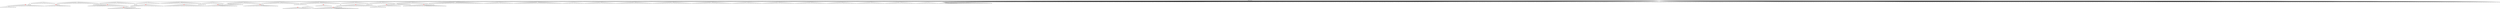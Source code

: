 digraph g {
	"63" -> "64";
	"64" [label="16"];
	"62" -> "63";
	"63" [color=indianred1, style=filled, label="33"];
	"61" -> "62";
	"62" [label="30"];
	"58" -> "59";
	"59" [color=indianred1, style=filled, label="19"];
	"57" -> "58";
	"58" [label="23"];
	"55" -> "56";
	"56" [label="12"];
	"50" -> "51";
	"51" [color=indianred1, style=filled, label="6"];
	"49" -> "50";
	"50" [label="26"];
	"41" -> "42";
	"42" [color=indianred1, style=filled, label="39"];
	"40" -> "41";
	"41" [label="50"];
	"40" -> "43";
	"43" [label="18"];
	"39" -> "40";
	"40" [color=indianred1, style=filled, label="31"];
	"38" -> "39";
	"39" [label="39"];
	"34" -> "35";
	"35" [color=indianred1, style=filled, label="32"];
	"33" -> "34";
	"34" [label="49"];
	"29" -> "30";
	"30" [color=indianred1, style=filled, label="36"];
	"28" -> "29";
	"29" [label="40"];
	"28" -> "31";
	"31" [label="45"];
	"24" -> "25";
	"25" [color=indianred1, style=filled, label="47"];
	"23" -> "24";
	"24" [label="35"];
	"20" -> "21";
	"21" [label="9"];
	"18" -> "19";
	"19" [color=indianred1, style=filled, label="24"];
	"17" -> "18";
	"18" [label="46"];
	"16" -> "17";
	"17" [color=indianred1, style=filled, label="8"];
	"15" -> "16";
	"16" [label="24"];
	"13" -> "14";
	"14" [color=indianred1, style=filled, label="14"];
	"12" -> "13";
	"13" [label="21"];
	"11" -> "12";
	"12" [color=indianred1, style=filled, label="7"];
	"10" -> "11";
	"11" [label="14"];
	"7" -> "8";
	"8" [label="44"];
	"6" -> "7";
	"7" [color=indianred1, style=filled, label="3"];
	"5" -> "6";
	"6" [label="17"];
	"5" -> "9";
	"9" [label="25"];
	"3" -> "4";
	"4" [color=indianred1, style=filled, label="43"];
	"2" -> "3";
	"3" [label="4"];
	"0" -> "1";
	"1" [label="5"];
	"0" -> "2";
	"2" [label="43"];
	"0" -> "5";
	"5" [label="3"];
	"0" -> "10";
	"10" [label="7"];
	"0" -> "15";
	"15" [label="8"];
	"0" -> "20";
	"20" [label="41"];
	"0" -> "22";
	"22" [label="42"];
	"0" -> "23";
	"23" [label="47"];
	"0" -> "26";
	"26" [label="15"];
	"0" -> "27";
	"27" [label="2"];
	"0" -> "28";
	"28" [label="36"];
	"0" -> "32";
	"32" [label="34"];
	"0" -> "33";
	"33" [label="32"];
	"0" -> "36";
	"36" [label="28"];
	"0" -> "37";
	"37" [label="10"];
	"0" -> "38";
	"38" [label="31"];
	"0" -> "44";
	"44" [label="37"];
	"0" -> "45";
	"45" [label="27"];
	"0" -> "46";
	"46" [label="29"];
	"0" -> "47";
	"47" [label="38"];
	"0" -> "48";
	"48" [label="11"];
	"0" -> "49";
	"49" [label="6"];
	"0" -> "52";
	"52" [label="1"];
	"0" -> "53";
	"53" [label="20"];
	"0" -> "54";
	"54" [label="48"];
	"0" -> "55";
	"55" [label="22"];
	"0" -> "57";
	"57" [label="19"];
	"0" -> "60";
	"60" [label="13"];
	"0" -> "61";
	"61" [label="33"];
	"0" [label="germline"];
	"0" -> "cell1";
	"cell1" [shape=box];
	"59" -> "cell2";
	"cell2" [shape=box];
	"0" -> "cell3";
	"cell3" [shape=box];
	"36" -> "cell4";
	"cell4" [shape=box];
	"40" -> "cell5";
	"cell5" [shape=box];
	"15" -> "cell6";
	"cell6" [shape=box];
	"52" -> "cell7";
	"cell7" [shape=box];
	"45" -> "cell8";
	"cell8" [shape=box];
	"11" -> "cell9";
	"cell9" [shape=box];
	"0" -> "cell10";
	"cell10" [shape=box];
	"0" -> "cell11";
	"cell11" [shape=box];
	"47" -> "cell12";
	"cell12" [shape=box];
	"0" -> "cell13";
	"cell13" [shape=box];
	"38" -> "cell14";
	"cell14" [shape=box];
	"14" -> "cell15";
	"cell15" [shape=box];
	"8" -> "cell16";
	"cell16" [shape=box];
	"0" -> "cell17";
	"cell17" [shape=box];
	"22" -> "cell18";
	"cell18" [shape=box];
	"64" -> "cell19";
	"cell19" [shape=box];
	"0" -> "cell20";
	"cell20" [shape=box];
	"37" -> "cell21";
	"cell21" [shape=box];
	"21" -> "cell22";
	"cell22" [shape=box];
	"4" -> "cell23";
	"cell23" [shape=box];
	"0" -> "cell24";
	"cell24" [shape=box];
	"0" -> "cell25";
	"cell25" [shape=box];
	"0" -> "cell26";
	"cell26" [shape=box];
	"0" -> "cell27";
	"cell27" [shape=box];
	"21" -> "cell28";
	"cell28" [shape=box];
	"0" -> "cell29";
	"cell29" [shape=box];
	"0" -> "cell30";
	"cell30" [shape=box];
	"30" -> "cell31";
	"cell31" [shape=box];
	"0" -> "cell32";
	"cell32" [shape=box];
	"0" -> "cell33";
	"cell33" [shape=box];
	"0" -> "cell34";
	"cell34" [shape=box];
	"49" -> "cell35";
	"cell35" [shape=box];
	"22" -> "cell36";
	"cell36" [shape=box];
	"2" -> "cell37";
	"cell37" [shape=box];
	"0" -> "cell38";
	"cell38" [shape=box];
	"0" -> "cell39";
	"cell39" [shape=box];
	"54" -> "cell40";
	"cell40" [shape=box];
	"48" -> "cell41";
	"cell41" [shape=box];
	"16" -> "cell42";
	"cell42" [shape=box];
	"8" -> "cell43";
	"cell43" [shape=box];
	"0" -> "cell44";
	"cell44" [shape=box];
	"63" -> "cell45";
	"cell45" [shape=box];
	"10" -> "cell46";
	"cell46" [shape=box];
	"0" -> "cell47";
	"cell47" [shape=box];
	"47" -> "cell48";
	"cell48" [shape=box];
	"0" -> "cell49";
	"cell49" [shape=box];
	"30" -> "cell50";
	"cell50" [shape=box];
	"47" -> "cell51";
	"cell51" [shape=box];
	"0" -> "cell52";
	"cell52" [shape=box];
	"47" -> "cell53";
	"cell53" [shape=box];
	"55" -> "cell54";
	"cell54" [shape=box];
	"0" -> "cell55";
	"cell55" [shape=box];
	"0" -> "cell56";
	"cell56" [shape=box];
	"0" -> "cell57";
	"cell57" [shape=box];
	"61" -> "cell58";
	"cell58" [shape=box];
	"47" -> "cell59";
	"cell59" [shape=box];
	"0" -> "cell60";
	"cell60" [shape=box];
	"12" -> "cell61";
	"cell61" [shape=box];
	"0" -> "cell62";
	"cell62" [shape=box];
	"0" -> "cell63";
	"cell63" [shape=box];
	"0" -> "cell64";
	"cell64" [shape=box];
	"0" -> "cell65";
	"cell65" [shape=box];
	"12" -> "cell66";
	"cell66" [shape=box];
	"30" -> "cell67";
	"cell67" [shape=box];
	"0" -> "cell68";
	"cell68" [shape=box];
	"0" -> "cell69";
	"cell69" [shape=box];
	"7" -> "cell70";
	"cell70" [shape=box];
	"0" -> "cell71";
	"cell71" [shape=box];
	"0" -> "cell72";
	"cell72" [shape=box];
	"45" -> "cell73";
	"cell73" [shape=box];
	"0" -> "cell74";
	"cell74" [shape=box];
	"51" -> "cell75";
	"cell75" [shape=box];
	"63" -> "cell76";
	"cell76" [shape=box];
	"30" -> "cell77";
	"cell77" [shape=box];
	"40" -> "cell78";
	"cell78" [shape=box];
	"0" -> "cell79";
	"cell79" [shape=box];
	"0" -> "cell80";
	"cell80" [shape=box];
	"64" -> "cell81";
	"cell81" [shape=box];
	"0" -> "cell82";
	"cell82" [shape=box];
	"0" -> "cell83";
	"cell83" [shape=box];
	"22" -> "cell84";
	"cell84" [shape=box];
	"57" -> "cell85";
	"cell85" [shape=box];
	"54" -> "cell86";
	"cell86" [shape=box];
	"34" -> "cell87";
	"cell87" [shape=box];
	"0" -> "cell88";
	"cell88" [shape=box];
	"52" -> "cell89";
	"cell89" [shape=box];
	"47" -> "cell90";
	"cell90" [shape=box];
	"0" -> "cell91";
	"cell91" [shape=box];
	"0" -> "cell92";
	"cell92" [shape=box];
	"0" -> "cell93";
	"cell93" [shape=box];
	"22" -> "cell94";
	"cell94" [shape=box];
	"22" -> "cell95";
	"cell95" [shape=box];
	"0" -> "cell96";
	"cell96" [shape=box];
	"53" -> "cell97";
	"cell97" [shape=box];
	"7" -> "cell98";
	"cell98" [shape=box];
	"0" -> "cell99";
	"cell99" [shape=box];
	"0" -> "cell100";
	"cell100" [shape=box];
	"23" -> "cell101";
	"cell101" [shape=box];
	"56" -> "cell102";
	"cell102" [shape=box];
	"5" -> "cell103";
	"cell103" [shape=box];
	"35" -> "cell104";
	"cell104" [shape=box];
	"0" -> "cell105";
	"cell105" [shape=box];
	"0" -> "cell106";
	"cell106" [shape=box];
	"35" -> "cell107";
	"cell107" [shape=box];
	"0" -> "cell108";
	"cell108" [shape=box];
	"45" -> "cell109";
	"cell109" [shape=box];
	"0" -> "cell110";
	"cell110" [shape=box];
	"0" -> "cell111";
	"cell111" [shape=box];
	"63" -> "cell112";
	"cell112" [shape=box];
	"22" -> "cell113";
	"cell113" [shape=box];
	"0" -> "cell114";
	"cell114" [shape=box];
	"48" -> "cell115";
	"cell115" [shape=box];
	"0" -> "cell116";
	"cell116" [shape=box];
	"44" -> "cell117";
	"cell117" [shape=box];
	"0" -> "cell118";
	"cell118" [shape=box];
	"35" -> "cell119";
	"cell119" [shape=box];
	"0" -> "cell120";
	"cell120" [shape=box];
	"0" -> "cell121";
	"cell121" [shape=box];
	"0" -> "cell122";
	"cell122" [shape=box];
	"0" -> "cell123";
	"cell123" [shape=box];
	"0" -> "cell124";
	"cell124" [shape=box];
	"0" -> "cell125";
	"cell125" [shape=box];
	"0" -> "cell126";
	"cell126" [shape=box];
	"36" -> "cell127";
	"cell127" [shape=box];
	"60" -> "cell128";
	"cell128" [shape=box];
	"22" -> "cell129";
	"cell129" [shape=box];
	"53" -> "cell130";
	"cell130" [shape=box];
	"0" -> "cell131";
	"cell131" [shape=box];
	"0" -> "cell132";
	"cell132" [shape=box];
	"20" -> "cell133";
	"cell133" [shape=box];
	"42" -> "cell134";
	"cell134" [shape=box];
	"20" -> "cell135";
	"cell135" [shape=box];
	"0" -> "cell136";
	"cell136" [shape=box];
	"0" -> "cell137";
	"cell137" [shape=box];
	"0" -> "cell138";
	"cell138" [shape=box];
	"0" -> "cell139";
	"cell139" [shape=box];
	"0" -> "cell140";
	"cell140" [shape=box];
	"0" -> "cell141";
	"cell141" [shape=box];
	"0" -> "cell142";
	"cell142" [shape=box];
	"0" -> "cell143";
	"cell143" [shape=box];
	"57" -> "cell144";
	"cell144" [shape=box];
	"0" -> "cell145";
	"cell145" [shape=box];
	"0" -> "cell146";
	"cell146" [shape=box];
	"0" -> "cell147";
	"cell147" [shape=box];
	"0" -> "cell148";
	"cell148" [shape=box];
	"0" -> "cell149";
	"cell149" [shape=box];
	"0" -> "cell150";
	"cell150" [shape=box];
	"0" -> "cell151";
	"cell151" [shape=box];
	"0" -> "cell152";
	"cell152" [shape=box];
	"0" -> "cell153";
	"cell153" [shape=box];
	"0" -> "cell154";
	"cell154" [shape=box];
	"37" -> "cell155";
	"cell155" [shape=box];
	"0" -> "cell156";
	"cell156" [shape=box];
	"47" -> "cell157";
	"cell157" [shape=box];
	"20" -> "cell158";
	"cell158" [shape=box];
	"0" -> "cell159";
	"cell159" [shape=box];
	"51" -> "cell160";
	"cell160" [shape=box];
	"0" -> "cell161";
	"cell161" [shape=box];
	"46" -> "cell162";
	"cell162" [shape=box];
	"34" -> "cell163";
	"cell163" [shape=box];
	"37" -> "cell164";
	"cell164" [shape=box];
	"14" -> "cell165";
	"cell165" [shape=box];
	"35" -> "cell166";
	"cell166" [shape=box];
	"49" -> "cell167";
	"cell167" [shape=box];
	"37" -> "cell168";
	"cell168" [shape=box];
	"0" -> "cell169";
	"cell169" [shape=box];
	"57" -> "cell170";
	"cell170" [shape=box];
	"25" -> "cell171";
	"cell171" [shape=box];
	"0" -> "cell172";
	"cell172" [shape=box];
	"0" -> "cell173";
	"cell173" [shape=box];
	"57" -> "cell174";
	"cell174" [shape=box];
	"0" -> "cell175";
	"cell175" [shape=box];
	"0" -> "cell176";
	"cell176" [shape=box];
	"0" -> "cell177";
	"cell177" [shape=box];
	"0" -> "cell178";
	"cell178" [shape=box];
	"0" -> "cell179";
	"cell179" [shape=box];
	"0" -> "cell180";
	"cell180" [shape=box];
	"52" -> "cell181";
	"cell181" [shape=box];
	"17" -> "cell182";
	"cell182" [shape=box];
	"55" -> "cell183";
	"cell183" [shape=box];
	"0" -> "cell184";
	"cell184" [shape=box];
	"0" -> "cell185";
	"cell185" [shape=box];
	"56" -> "cell186";
	"cell186" [shape=box];
	"2" -> "cell187";
	"cell187" [shape=box];
	"2" -> "cell188";
	"cell188" [shape=box];
	"0" -> "cell189";
	"cell189" [shape=box];
	"33" -> "cell190";
	"cell190" [shape=box];
	"30" -> "cell191";
	"cell191" [shape=box];
	"0" -> "cell192";
	"cell192" [shape=box];
	"60" -> "cell193";
	"cell193" [shape=box];
	"0" -> "cell194";
	"cell194" [shape=box];
	"46" -> "cell195";
	"cell195" [shape=box];
	"0" -> "cell196";
	"cell196" [shape=box];
	"51" -> "cell197";
	"cell197" [shape=box];
	"0" -> "cell198";
	"cell198" [shape=box];
	"61" -> "cell199";
	"cell199" [shape=box];
	"37" -> "cell200";
	"cell200" [shape=box];
	"19" -> "cell201";
	"cell201" [shape=box];
	"44" -> "cell202";
	"cell202" [shape=box];
	"0" -> "cell203";
	"cell203" [shape=box];
	"0" -> "cell204";
	"cell204" [shape=box];
	"0" -> "cell205";
	"cell205" [shape=box];
	"0" -> "cell206";
	"cell206" [shape=box];
	"0" -> "cell207";
	"cell207" [shape=box];
	"44" -> "cell208";
	"cell208" [shape=box];
	"15" -> "cell209";
	"cell209" [shape=box];
	"0" -> "cell210";
	"cell210" [shape=box];
	"0" -> "cell211";
	"cell211" [shape=box];
	"0" -> "cell212";
	"cell212" [shape=box];
	"12" -> "cell213";
	"cell213" [shape=box];
	"12" -> "cell214";
	"cell214" [shape=box];
	"0" -> "cell215";
	"cell215" [shape=box];
	"0" -> "cell216";
	"cell216" [shape=box];
	"0" -> "cell217";
	"cell217" [shape=box];
	"38" -> "cell218";
	"cell218" [shape=box];
	"0" -> "cell219";
	"cell219" [shape=box];
	"0" -> "cell220";
	"cell220" [shape=box];
	"0" -> "cell221";
	"cell221" [shape=box];
	"46" -> "cell222";
	"cell222" [shape=box];
	"0" -> "cell223";
	"cell223" [shape=box];
	"12" -> "cell224";
	"cell224" [shape=box];
	"0" -> "cell225";
	"cell225" [shape=box];
	"12" -> "cell226";
	"cell226" [shape=box];
	"2" -> "cell227";
	"cell227" [shape=box];
	"0" -> "cell228";
	"cell228" [shape=box];
	"10" -> "cell229";
	"cell229" [shape=box];
	"0" -> "cell230";
	"cell230" [shape=box];
	"9" -> "cell231";
	"cell231" [shape=box];
	"53" -> "cell232";
	"cell232" [shape=box];
	"10" -> "cell233";
	"cell233" [shape=box];
	"37" -> "cell234";
	"cell234" [shape=box];
	"0" -> "cell235";
	"cell235" [shape=box];
	"44" -> "cell236";
	"cell236" [shape=box];
	"55" -> "cell237";
	"cell237" [shape=box];
	"0" -> "cell238";
	"cell238" [shape=box];
	"0" -> "cell239";
	"cell239" [shape=box];
	"0" -> "cell240";
	"cell240" [shape=box];
	"0" -> "cell241";
	"cell241" [shape=box];
	"26" -> "cell242";
	"cell242" [shape=box];
	"23" -> "cell243";
	"cell243" [shape=box];
	"0" -> "cell244";
	"cell244" [shape=box];
	"0" -> "cell245";
	"cell245" [shape=box];
	"30" -> "cell246";
	"cell246" [shape=box];
	"44" -> "cell247";
	"cell247" [shape=box];
	"0" -> "cell248";
	"cell248" [shape=box];
	"61" -> "cell249";
	"cell249" [shape=box];
	"26" -> "cell250";
	"cell250" [shape=box];
	"45" -> "cell251";
	"cell251" [shape=box];
	"35" -> "cell252";
	"cell252" [shape=box];
	"24" -> "cell253";
	"cell253" [shape=box];
	"0" -> "cell254";
	"cell254" [shape=box];
	"0" -> "cell255";
	"cell255" [shape=box];
	"0" -> "cell256";
	"cell256" [shape=box];
	"0" -> "cell257";
	"cell257" [shape=box];
	"60" -> "cell258";
	"cell258" [shape=box];
	"52" -> "cell259";
	"cell259" [shape=box];
	"0" -> "cell260";
	"cell260" [shape=box];
	"0" -> "cell261";
	"cell261" [shape=box];
	"20" -> "cell262";
	"cell262" [shape=box];
	"0" -> "cell263";
	"cell263" [shape=box];
	"0" -> "cell264";
	"cell264" [shape=box];
	"28" -> "cell265";
	"cell265" [shape=box];
	"38" -> "cell266";
	"cell266" [shape=box];
	"0" -> "cell267";
	"cell267" [shape=box];
	"0" -> "cell268";
	"cell268" [shape=box];
	"20" -> "cell269";
	"cell269" [shape=box];
	"1" -> "cell270";
	"cell270" [shape=box];
	"0" -> "cell271";
	"cell271" [shape=box];
	"53" -> "cell272";
	"cell272" [shape=box];
	"0" -> "cell273";
	"cell273" [shape=box];
	"0" -> "cell274";
	"cell274" [shape=box];
	"0" -> "cell275";
	"cell275" [shape=box];
	"21" -> "cell276";
	"cell276" [shape=box];
	"64" -> "cell277";
	"cell277" [shape=box];
	"2" -> "cell278";
	"cell278" [shape=box];
	"0" -> "cell279";
	"cell279" [shape=box];
	"0" -> "cell280";
	"cell280" [shape=box];
	"0" -> "cell281";
	"cell281" [shape=box];
	"55" -> "cell282";
	"cell282" [shape=box];
	"0" -> "cell283";
	"cell283" [shape=box];
	"51" -> "cell284";
	"cell284" [shape=box];
	"0" -> "cell285";
	"cell285" [shape=box];
	"46" -> "cell286";
	"cell286" [shape=box];
	"0" -> "cell287";
	"cell287" [shape=box];
	"4" -> "cell288";
	"cell288" [shape=box];
	"0" -> "cell289";
	"cell289" [shape=box];
	"0" -> "cell290";
	"cell290" [shape=box];
	"5" -> "cell291";
	"cell291" [shape=box];
	"0" -> "cell292";
	"cell292" [shape=box];
	"20" -> "cell293";
	"cell293" [shape=box];
	"32" -> "cell294";
	"cell294" [shape=box];
	"0" -> "cell295";
	"cell295" [shape=box];
	"0" -> "cell296";
	"cell296" [shape=box];
	"54" -> "cell297";
	"cell297" [shape=box];
	"25" -> "cell298";
	"cell298" [shape=box];
	"0" -> "cell299";
	"cell299" [shape=box];
	"48" -> "cell300";
	"cell300" [shape=box];
	"37" -> "cell301";
	"cell301" [shape=box];
	"64" -> "cell302";
	"cell302" [shape=box];
	"0" -> "cell303";
	"cell303" [shape=box];
	"0" -> "cell304";
	"cell304" [shape=box];
	"30" -> "cell305";
	"cell305" [shape=box];
	"0" -> "cell306";
	"cell306" [shape=box];
	"32" -> "cell307";
	"cell307" [shape=box];
	"2" -> "cell308";
	"cell308" [shape=box];
	"2" -> "cell309";
	"cell309" [shape=box];
	"37" -> "cell310";
	"cell310" [shape=box];
	"40" -> "cell311";
	"cell311" [shape=box];
	"0" -> "cell312";
	"cell312" [shape=box];
	"0" -> "cell313";
	"cell313" [shape=box];
	"60" -> "cell314";
	"cell314" [shape=box];
	"60" -> "cell315";
	"cell315" [shape=box];
	"0" -> "cell316";
	"cell316" [shape=box];
	"2" -> "cell317";
	"cell317" [shape=box];
	"17" -> "cell318";
	"cell318" [shape=box];
	"40" -> "cell319";
	"cell319" [shape=box];
	"63" -> "cell320";
	"cell320" [shape=box];
	"63" -> "cell321";
	"cell321" [shape=box];
	"0" -> "cell322";
	"cell322" [shape=box];
	"14" -> "cell323";
	"cell323" [shape=box];
	"0" -> "cell324";
	"cell324" [shape=box];
	"63" -> "cell325";
	"cell325" [shape=box];
	"2" -> "cell326";
	"cell326" [shape=box];
	"0" -> "cell327";
	"cell327" [shape=box];
	"0" -> "cell328";
	"cell328" [shape=box];
	"25" -> "cell329";
	"cell329" [shape=box];
	"23" -> "cell330";
	"cell330" [shape=box];
	"46" -> "cell331";
	"cell331" [shape=box];
	"0" -> "cell332";
	"cell332" [shape=box];
	"0" -> "cell333";
	"cell333" [shape=box];
	"15" -> "cell334";
	"cell334" [shape=box];
	"0" -> "cell335";
	"cell335" [shape=box];
	"0" -> "cell336";
	"cell336" [shape=box];
	"32" -> "cell337";
	"cell337" [shape=box];
	"0" -> "cell338";
	"cell338" [shape=box];
	"0" -> "cell339";
	"cell339" [shape=box];
	"0" -> "cell340";
	"cell340" [shape=box];
	"0" -> "cell341";
	"cell341" [shape=box];
	"0" -> "cell342";
	"cell342" [shape=box];
	"28" -> "cell343";
	"cell343" [shape=box];
	"0" -> "cell344";
	"cell344" [shape=box];
	"0" -> "cell345";
	"cell345" [shape=box];
	"0" -> "cell346";
	"cell346" [shape=box];
	"0" -> "cell347";
	"cell347" [shape=box];
	"20" -> "cell348";
	"cell348" [shape=box];
	"0" -> "cell349";
	"cell349" [shape=box];
	"0" -> "cell350";
	"cell350" [shape=box];
	"0" -> "cell351";
	"cell351" [shape=box];
	"57" -> "cell352";
	"cell352" [shape=box];
	"27" -> "cell353";
	"cell353" [shape=box];
	"20" -> "cell354";
	"cell354" [shape=box];
	"35" -> "cell355";
	"cell355" [shape=box];
	"0" -> "cell356";
	"cell356" [shape=box];
	"27" -> "cell357";
	"cell357" [shape=box];
	"0" -> "cell358";
	"cell358" [shape=box];
	"0" -> "cell359";
	"cell359" [shape=box];
	"0" -> "cell360";
	"cell360" [shape=box];
	"0" -> "cell361";
	"cell361" [shape=box];
	"0" -> "cell362";
	"cell362" [shape=box];
	"1" -> "cell363";
	"cell363" [shape=box];
	"9" -> "cell364";
	"cell364" [shape=box];
	"14" -> "cell365";
	"cell365" [shape=box];
	"0" -> "cell366";
	"cell366" [shape=box];
	"25" -> "cell367";
	"cell367" [shape=box];
	"1" -> "cell368";
	"cell368" [shape=box];
	"37" -> "cell369";
	"cell369" [shape=box];
	"0" -> "cell370";
	"cell370" [shape=box];
	"2" -> "cell371";
	"cell371" [shape=box];
	"14" -> "cell372";
	"cell372" [shape=box];
	"25" -> "cell373";
	"cell373" [shape=box];
	"0" -> "cell374";
	"cell374" [shape=box];
	"46" -> "cell375";
	"cell375" [shape=box];
	"31" -> "cell376";
	"cell376" [shape=box];
	"54" -> "cell377";
	"cell377" [shape=box];
	"34" -> "cell378";
	"cell378" [shape=box];
	"19" -> "cell379";
	"cell379" [shape=box];
	"0" -> "cell380";
	"cell380" [shape=box];
	"0" -> "cell381";
	"cell381" [shape=box];
	"0" -> "cell382";
	"cell382" [shape=box];
	"54" -> "cell383";
	"cell383" [shape=box];
	"56" -> "cell384";
	"cell384" [shape=box];
	"0" -> "cell385";
	"cell385" [shape=box];
	"2" -> "cell386";
	"cell386" [shape=box];
	"15" -> "cell387";
	"cell387" [shape=box];
	"0" -> "cell388";
	"cell388" [shape=box];
	"5" -> "cell389";
	"cell389" [shape=box];
	"5" -> "cell390";
	"cell390" [shape=box];
	"0" -> "cell391";
	"cell391" [shape=box];
	"63" -> "cell392";
	"cell392" [shape=box];
	"0" -> "cell393";
	"cell393" [shape=box];
	"0" -> "cell394";
	"cell394" [shape=box];
	"0" -> "cell395";
	"cell395" [shape=box];
	"0" -> "cell396";
	"cell396" [shape=box];
	"31" -> "cell397";
	"cell397" [shape=box];
	"42" -> "cell398";
	"cell398" [shape=box];
	"0" -> "cell399";
	"cell399" [shape=box];
	"57" -> "cell400";
	"cell400" [shape=box];
	"23" -> "cell401";
	"cell401" [shape=box];
	"0" -> "cell402";
	"cell402" [shape=box];
	"0" -> "cell403";
	"cell403" [shape=box];
	"59" -> "cell404";
	"cell404" [shape=box];
	"0" -> "cell405";
	"cell405" [shape=box];
	"0" -> "cell406";
	"cell406" [shape=box];
	"0" -> "cell407";
	"cell407" [shape=box];
	"0" -> "cell408";
	"cell408" [shape=box];
	"15" -> "cell409";
	"cell409" [shape=box];
	"62" -> "cell410";
	"cell410" [shape=box];
	"0" -> "cell411";
	"cell411" [shape=box];
	"20" -> "cell412";
	"cell412" [shape=box];
	"1" -> "cell413";
	"cell413" [shape=box];
	"38" -> "cell414";
	"cell414" [shape=box];
	"45" -> "cell415";
	"cell415" [shape=box];
	"57" -> "cell416";
	"cell416" [shape=box];
	"0" -> "cell417";
	"cell417" [shape=box];
	"0" -> "cell418";
	"cell418" [shape=box];
	"0" -> "cell419";
	"cell419" [shape=box];
	"30" -> "cell420";
	"cell420" [shape=box];
	"12" -> "cell421";
	"cell421" [shape=box];
	"0" -> "cell422";
	"cell422" [shape=box];
	"0" -> "cell423";
	"cell423" [shape=box];
	"0" -> "cell424";
	"cell424" [shape=box];
	"18" -> "cell425";
	"cell425" [shape=box];
	"0" -> "cell426";
	"cell426" [shape=box];
	"0" -> "cell427";
	"cell427" [shape=box];
	"59" -> "cell428";
	"cell428" [shape=box];
	"0" -> "cell429";
	"cell429" [shape=box];
	"0" -> "cell430";
	"cell430" [shape=box];
	"0" -> "cell431";
	"cell431" [shape=box];
	"64" -> "cell432";
	"cell432" [shape=box];
	"0" -> "cell433";
	"cell433" [shape=box];
	"36" -> "cell434";
	"cell434" [shape=box];
	"22" -> "cell435";
	"cell435" [shape=box];
	"31" -> "cell436";
	"cell436" [shape=box];
	"37" -> "cell437";
	"cell437" [shape=box];
	"30" -> "cell438";
	"cell438" [shape=box];
	"0" -> "cell439";
	"cell439" [shape=box];
	"0" -> "cell440";
	"cell440" [shape=box];
	"0" -> "cell441";
	"cell441" [shape=box];
	"58" -> "cell442";
	"cell442" [shape=box];
	"0" -> "cell443";
	"cell443" [shape=box];
	"22" -> "cell444";
	"cell444" [shape=box];
	"40" -> "cell445";
	"cell445" [shape=box];
	"0" -> "cell446";
	"cell446" [shape=box];
	"23" -> "cell447";
	"cell447" [shape=box];
	"0" -> "cell448";
	"cell448" [shape=box];
	"48" -> "cell449";
	"cell449" [shape=box];
	"0" -> "cell450";
	"cell450" [shape=box];
	"59" -> "cell451";
	"cell451" [shape=box];
	"0" -> "cell452";
	"cell452" [shape=box];
	"7" -> "cell453";
	"cell453" [shape=box];
	"52" -> "cell454";
	"cell454" [shape=box];
	"22" -> "cell455";
	"cell455" [shape=box];
	"0" -> "cell456";
	"cell456" [shape=box];
	"0" -> "cell457";
	"cell457" [shape=box];
	"59" -> "cell458";
	"cell458" [shape=box];
	"19" -> "cell459";
	"cell459" [shape=box];
	"2" -> "cell460";
	"cell460" [shape=box];
	"2" -> "cell461";
	"cell461" [shape=box];
	"0" -> "cell462";
	"cell462" [shape=box];
	"51" -> "cell463";
	"cell463" [shape=box];
	"14" -> "cell464";
	"cell464" [shape=box];
	"46" -> "cell465";
	"cell465" [shape=box];
	"0" -> "cell466";
	"cell466" [shape=box];
	"17" -> "cell467";
	"cell467" [shape=box];
	"42" -> "cell468";
	"cell468" [shape=box];
	"54" -> "cell469";
	"cell469" [shape=box];
	"0" -> "cell470";
	"cell470" [shape=box];
	"0" -> "cell471";
	"cell471" [shape=box];
	"0" -> "cell472";
	"cell472" [shape=box];
	"0" -> "cell473";
	"cell473" [shape=box];
	"0" -> "cell474";
	"cell474" [shape=box];
	"4" -> "cell475";
	"cell475" [shape=box];
	"3" -> "cell476";
	"cell476" [shape=box];
	"0" -> "cell477";
	"cell477" [shape=box];
	"0" -> "cell478";
	"cell478" [shape=box];
	"51" -> "cell479";
	"cell479" [shape=box];
	"0" -> "cell480";
	"cell480" [shape=box];
	"0" -> "cell481";
	"cell481" [shape=box];
	"15" -> "cell482";
	"cell482" [shape=box];
	"0" -> "cell483";
	"cell483" [shape=box];
	"0" -> "cell484";
	"cell484" [shape=box];
	"10" -> "cell485";
	"cell485" [shape=box];
	"0" -> "cell486";
	"cell486" [shape=box];
	"25" -> "cell487";
	"cell487" [shape=box];
	"41" -> "cell488";
	"cell488" [shape=box];
	"8" -> "cell489";
	"cell489" [shape=box];
	"0" -> "cell490";
	"cell490" [shape=box];
	"53" -> "cell491";
	"cell491" [shape=box];
	"19" -> "cell492";
	"cell492" [shape=box];
	"35" -> "cell493";
	"cell493" [shape=box];
	"0" -> "cell494";
	"cell494" [shape=box];
	"0" -> "cell495";
	"cell495" [shape=box];
	"0" -> "cell496";
	"cell496" [shape=box];
	"0" -> "cell497";
	"cell497" [shape=box];
	"0" -> "cell498";
	"cell498" [shape=box];
	"45" -> "cell499";
	"cell499" [shape=box];
	"51" -> "cell500";
	"cell500" [shape=box];
	"35" -> "cell501";
	"cell501" [shape=box];
	"0" -> "cell502";
	"cell502" [shape=box];
	"42" -> "cell503";
	"cell503" [shape=box];
	"0" -> "cell504";
	"cell504" [shape=box];
	"53" -> "cell505";
	"cell505" [shape=box];
	"41" -> "cell506";
	"cell506" [shape=box];
	"0" -> "cell507";
	"cell507" [shape=box];
	"54" -> "cell508";
	"cell508" [shape=box];
	"0" -> "cell509";
	"cell509" [shape=box];
	"0" -> "cell510";
	"cell510" [shape=box];
	"0" -> "cell511";
	"cell511" [shape=box];
	"0" -> "cell512";
	"cell512" [shape=box];
	"0" -> "cell513";
	"cell513" [shape=box];
	"0" -> "cell514";
	"cell514" [shape=box];
	"0" -> "cell515";
	"cell515" [shape=box];
	"20" -> "cell516";
	"cell516" [shape=box];
	"0" -> "cell517";
	"cell517" [shape=box];
	"0" -> "cell518";
	"cell518" [shape=box];
	"63" -> "cell519";
	"cell519" [shape=box];
	"14" -> "cell520";
	"cell520" [shape=box];
	"0" -> "cell521";
	"cell521" [shape=box];
	"0" -> "cell522";
	"cell522" [shape=box];
	"0" -> "cell523";
	"cell523" [shape=box];
	"25" -> "cell524";
	"cell524" [shape=box];
	"0" -> "cell525";
	"cell525" [shape=box];
	"0" -> "cell526";
	"cell526" [shape=box];
	"0" -> "cell527";
	"cell527" [shape=box];
	"49" -> "cell528";
	"cell528" [shape=box];
	"0" -> "cell529";
	"cell529" [shape=box];
	"4" -> "cell530";
	"cell530" [shape=box];
	"0" -> "cell531";
	"cell531" [shape=box];
	"0" -> "cell532";
	"cell532" [shape=box];
	"0" -> "cell533";
	"cell533" [shape=box];
	"14" -> "cell534";
	"cell534" [shape=box];
	"22" -> "cell535";
	"cell535" [shape=box];
	"27" -> "cell536";
	"cell536" [shape=box];
	"38" -> "cell537";
	"cell537" [shape=box];
	"0" -> "cell538";
	"cell538" [shape=box];
	"52" -> "cell539";
	"cell539" [shape=box];
	"0" -> "cell540";
	"cell540" [shape=box];
	"0" -> "cell541";
	"cell541" [shape=box];
	"0" -> "cell542";
	"cell542" [shape=box];
	"30" -> "cell543";
	"cell543" [shape=box];
	"4" -> "cell544";
	"cell544" [shape=box];
	"61" -> "cell545";
	"cell545" [shape=box];
	"0" -> "cell546";
	"cell546" [shape=box];
	"0" -> "cell547";
	"cell547" [shape=box];
	"0" -> "cell548";
	"cell548" [shape=box];
	"27" -> "cell549";
	"cell549" [shape=box];
	"0" -> "cell550";
	"cell550" [shape=box];
	"0" -> "cell551";
	"cell551" [shape=box];
	"63" -> "cell552";
	"cell552" [shape=box];
	"0" -> "cell553";
	"cell553" [shape=box];
	"25" -> "cell554";
	"cell554" [shape=box];
	"45" -> "cell555";
	"cell555" [shape=box];
	"0" -> "cell556";
	"cell556" [shape=box];
	"55" -> "cell557";
	"cell557" [shape=box];
	"0" -> "cell558";
	"cell558" [shape=box];
	"0" -> "cell559";
	"cell559" [shape=box];
	"5" -> "cell560";
	"cell560" [shape=box];
	"0" -> "cell561";
	"cell561" [shape=box];
	"51" -> "cell562";
	"cell562" [shape=box];
	"0" -> "cell563";
	"cell563" [shape=box];
	"0" -> "cell564";
	"cell564" [shape=box];
	"0" -> "cell565";
	"cell565" [shape=box];
	"0" -> "cell566";
	"cell566" [shape=box];
	"19" -> "cell567";
	"cell567" [shape=box];
	"48" -> "cell568";
	"cell568" [shape=box];
	"35" -> "cell569";
	"cell569" [shape=box];
	"40" -> "cell570";
	"cell570" [shape=box];
	"0" -> "cell571";
	"cell571" [shape=box];
	"60" -> "cell572";
	"cell572" [shape=box];
	"2" -> "cell573";
	"cell573" [shape=box];
	"51" -> "cell574";
	"cell574" [shape=box];
	"0" -> "cell575";
	"cell575" [shape=box];
	"0" -> "cell576";
	"cell576" [shape=box];
	"14" -> "cell577";
	"cell577" [shape=box];
	"26" -> "cell578";
	"cell578" [shape=box];
	"15" -> "cell579";
	"cell579" [shape=box];
	"0" -> "cell580";
	"cell580" [shape=box];
	"0" -> "cell581";
	"cell581" [shape=box];
	"0" -> "cell582";
	"cell582" [shape=box];
	"0" -> "cell583";
	"cell583" [shape=box];
	"1" -> "cell584";
	"cell584" [shape=box];
	"38" -> "cell585";
	"cell585" [shape=box];
	"0" -> "cell586";
	"cell586" [shape=box];
	"43" -> "cell587";
	"cell587" [shape=box];
	"33" -> "cell588";
	"cell588" [shape=box];
	"32" -> "cell589";
	"cell589" [shape=box];
	"0" -> "cell590";
	"cell590" [shape=box];
	"48" -> "cell591";
	"cell591" [shape=box];
	"19" -> "cell592";
	"cell592" [shape=box];
	"23" -> "cell593";
	"cell593" [shape=box];
	"15" -> "cell594";
	"cell594" [shape=box];
	"0" -> "cell595";
	"cell595" [shape=box];
	"0" -> "cell596";
	"cell596" [shape=box];
	"45" -> "cell597";
	"cell597" [shape=box];
	"47" -> "cell598";
	"cell598" [shape=box];
	"0" -> "cell599";
	"cell599" [shape=box];
	"48" -> "cell600";
	"cell600" [shape=box];
	"0" -> "cell601";
	"cell601" [shape=box];
	"0" -> "cell602";
	"cell602" [shape=box];
	"54" -> "cell603";
	"cell603" [shape=box];
	"59" -> "cell604";
	"cell604" [shape=box];
	"22" -> "cell605";
	"cell605" [shape=box];
	"53" -> "cell606";
	"cell606" [shape=box];
	"0" -> "cell607";
	"cell607" [shape=box];
	"3" -> "cell608";
	"cell608" [shape=box];
	"0" -> "cell609";
	"cell609" [shape=box];
	"0" -> "cell610";
	"cell610" [shape=box];
	"26" -> "cell611";
	"cell611" [shape=box];
	"0" -> "cell612";
	"cell612" [shape=box];
	"57" -> "cell613";
	"cell613" [shape=box];
	"57" -> "cell614";
	"cell614" [shape=box];
	"32" -> "cell615";
	"cell615" [shape=box];
	"0" -> "cell616";
	"cell616" [shape=box];
	"33" -> "cell617";
	"cell617" [shape=box];
	"0" -> "cell618";
	"cell618" [shape=box];
	"0" -> "cell619";
	"cell619" [shape=box];
	"0" -> "cell620";
	"cell620" [shape=box];
	"0" -> "cell621";
	"cell621" [shape=box];
	"0" -> "cell622";
	"cell622" [shape=box];
	"0" -> "cell623";
	"cell623" [shape=box];
	"0" -> "cell624";
	"cell624" [shape=box];
	"17" -> "cell625";
	"cell625" [shape=box];
	"0" -> "cell626";
	"cell626" [shape=box];
	"44" -> "cell627";
	"cell627" [shape=box];
	"47" -> "cell628";
	"cell628" [shape=box];
	"8" -> "cell629";
	"cell629" [shape=box];
	"0" -> "cell630";
	"cell630" [shape=box];
	"61" -> "cell631";
	"cell631" [shape=box];
	"0" -> "cell632";
	"cell632" [shape=box];
	"31" -> "cell633";
	"cell633" [shape=box];
	"0" -> "cell634";
	"cell634" [shape=box];
	"38" -> "cell635";
	"cell635" [shape=box];
	"56" -> "cell636";
	"cell636" [shape=box];
	"54" -> "cell637";
	"cell637" [shape=box];
	"0" -> "cell638";
	"cell638" [shape=box];
	"0" -> "cell639";
	"cell639" [shape=box];
	"0" -> "cell640";
	"cell640" [shape=box];
	"27" -> "cell641";
	"cell641" [shape=box];
	"49" -> "cell642";
	"cell642" [shape=box];
	"14" -> "cell643";
	"cell643" [shape=box];
	"0" -> "cell644";
	"cell644" [shape=box];
	"0" -> "cell645";
	"cell645" [shape=box];
	"63" -> "cell646";
	"cell646" [shape=box];
	"0" -> "cell647";
	"cell647" [shape=box];
	"0" -> "cell648";
	"cell648" [shape=box];
	"0" -> "cell649";
	"cell649" [shape=box];
	"0" -> "cell650";
	"cell650" [shape=box];
	"53" -> "cell651";
	"cell651" [shape=box];
	"0" -> "cell652";
	"cell652" [shape=box];
	"29" -> "cell653";
	"cell653" [shape=box];
	"25" -> "cell654";
	"cell654" [shape=box];
	"0" -> "cell655";
	"cell655" [shape=box];
	"0" -> "cell656";
	"cell656" [shape=box];
	"0" -> "cell657";
	"cell657" [shape=box];
	"0" -> "cell658";
	"cell658" [shape=box];
	"48" -> "cell659";
	"cell659" [shape=box];
	"59" -> "cell660";
	"cell660" [shape=box];
	"7" -> "cell661";
	"cell661" [shape=box];
	"52" -> "cell662";
	"cell662" [shape=box];
	"27" -> "cell663";
	"cell663" [shape=box];
	"0" -> "cell664";
	"cell664" [shape=box];
	"0" -> "cell665";
	"cell665" [shape=box];
	"59" -> "cell666";
	"cell666" [shape=box];
	"35" -> "cell667";
	"cell667" [shape=box];
	"0" -> "cell668";
	"cell668" [shape=box];
	"10" -> "cell669";
	"cell669" [shape=box];
	"22" -> "cell670";
	"cell670" [shape=box];
	"0" -> "cell671";
	"cell671" [shape=box];
	"4" -> "cell672";
	"cell672" [shape=box];
	"38" -> "cell673";
	"cell673" [shape=box];
	"13" -> "cell674";
	"cell674" [shape=box];
	"0" -> "cell675";
	"cell675" [shape=box];
	"47" -> "cell676";
	"cell676" [shape=box];
	"0" -> "cell677";
	"cell677" [shape=box];
	"7" -> "cell678";
	"cell678" [shape=box];
	"31" -> "cell679";
	"cell679" [shape=box];
	"0" -> "cell680";
	"cell680" [shape=box];
	"17" -> "cell681";
	"cell681" [shape=box];
	"0" -> "cell682";
	"cell682" [shape=box];
	"0" -> "cell683";
	"cell683" [shape=box];
	"0" -> "cell684";
	"cell684" [shape=box];
	"0" -> "cell685";
	"cell685" [shape=box];
	"0" -> "cell686";
	"cell686" [shape=box];
	"51" -> "cell687";
	"cell687" [shape=box];
	"0" -> "cell688";
	"cell688" [shape=box];
	"0" -> "cell689";
	"cell689" [shape=box];
	"0" -> "cell690";
	"cell690" [shape=box];
	"30" -> "cell691";
	"cell691" [shape=box];
	"0" -> "cell692";
	"cell692" [shape=box];
	"43" -> "cell693";
	"cell693" [shape=box];
	"0" -> "cell694";
	"cell694" [shape=box];
	"12" -> "cell695";
	"cell695" [shape=box];
	"0" -> "cell696";
	"cell696" [shape=box];
	"0" -> "cell697";
	"cell697" [shape=box];
	"0" -> "cell698";
	"cell698" [shape=box];
	"52" -> "cell699";
	"cell699" [shape=box];
	"0" -> "cell700";
	"cell700" [shape=box];
	"37" -> "cell701";
	"cell701" [shape=box];
	"0" -> "cell702";
	"cell702" [shape=box];
	"8" -> "cell703";
	"cell703" [shape=box];
	"61" -> "cell704";
	"cell704" [shape=box];
	"0" -> "cell705";
	"cell705" [shape=box];
	"0" -> "cell706";
	"cell706" [shape=box];
	"0" -> "cell707";
	"cell707" [shape=box];
	"15" -> "cell708";
	"cell708" [shape=box];
	"0" -> "cell709";
	"cell709" [shape=box];
	"0" -> "cell710";
	"cell710" [shape=box];
	"57" -> "cell711";
	"cell711" [shape=box];
	"29" -> "cell712";
	"cell712" [shape=box];
	"25" -> "cell713";
	"cell713" [shape=box];
	"52" -> "cell714";
	"cell714" [shape=box];
	"0" -> "cell715";
	"cell715" [shape=box];
	"0" -> "cell716";
	"cell716" [shape=box];
	"0" -> "cell717";
	"cell717" [shape=box];
	"0" -> "cell718";
	"cell718" [shape=box];
	"2" -> "cell719";
	"cell719" [shape=box];
	"55" -> "cell720";
	"cell720" [shape=box];
	"23" -> "cell721";
	"cell721" [shape=box];
	"0" -> "cell722";
	"cell722" [shape=box];
	"10" -> "cell723";
	"cell723" [shape=box];
	"0" -> "cell724";
	"cell724" [shape=box];
	"0" -> "cell725";
	"cell725" [shape=box];
	"63" -> "cell726";
	"cell726" [shape=box];
	"0" -> "cell727";
	"cell727" [shape=box];
	"31" -> "cell728";
	"cell728" [shape=box];
	"23" -> "cell729";
	"cell729" [shape=box];
	"0" -> "cell730";
	"cell730" [shape=box];
	"47" -> "cell731";
	"cell731" [shape=box];
	"19" -> "cell732";
	"cell732" [shape=box];
	"56" -> "cell733";
	"cell733" [shape=box];
	"14" -> "cell734";
	"cell734" [shape=box];
	"19" -> "cell735";
	"cell735" [shape=box];
	"15" -> "cell736";
	"cell736" [shape=box];
	"28" -> "cell737";
	"cell737" [shape=box];
	"33" -> "cell738";
	"cell738" [shape=box];
	"0" -> "cell739";
	"cell739" [shape=box];
	"0" -> "cell740";
	"cell740" [shape=box];
	"59" -> "cell741";
	"cell741" [shape=box];
	"0" -> "cell742";
	"cell742" [shape=box];
	"0" -> "cell743";
	"cell743" [shape=box];
	"49" -> "cell744";
	"cell744" [shape=box];
	"22" -> "cell745";
	"cell745" [shape=box];
	"20" -> "cell746";
	"cell746" [shape=box];
	"0" -> "cell747";
	"cell747" [shape=box];
	"19" -> "cell748";
	"cell748" [shape=box];
	"45" -> "cell749";
	"cell749" [shape=box];
	"0" -> "cell750";
	"cell750" [shape=box];
	"10" -> "cell751";
	"cell751" [shape=box];
	"0" -> "cell752";
	"cell752" [shape=box];
	"35" -> "cell753";
	"cell753" [shape=box];
	"0" -> "cell754";
	"cell754" [shape=box];
	"27" -> "cell755";
	"cell755" [shape=box];
	"0" -> "cell756";
	"cell756" [shape=box];
	"0" -> "cell757";
	"cell757" [shape=box];
	"54" -> "cell758";
	"cell758" [shape=box];
	"0" -> "cell759";
	"cell759" [shape=box];
	"0" -> "cell760";
	"cell760" [shape=box];
	"0" -> "cell761";
	"cell761" [shape=box];
	"0" -> "cell762";
	"cell762" [shape=box];
	"0" -> "cell763";
	"cell763" [shape=box];
	"0" -> "cell764";
	"cell764" [shape=box];
	"0" -> "cell765";
	"cell765" [shape=box];
	"0" -> "cell766";
	"cell766" [shape=box];
	"0" -> "cell767";
	"cell767" [shape=box];
	"0" -> "cell768";
	"cell768" [shape=box];
	"15" -> "cell769";
	"cell769" [shape=box];
	"18" -> "cell770";
	"cell770" [shape=box];
	"46" -> "cell771";
	"cell771" [shape=box];
	"7" -> "cell772";
	"cell772" [shape=box];
	"0" -> "cell773";
	"cell773" [shape=box];
	"0" -> "cell774";
	"cell774" [shape=box];
	"0" -> "cell775";
	"cell775" [shape=box];
	"31" -> "cell776";
	"cell776" [shape=box];
	"0" -> "cell777";
	"cell777" [shape=box];
	"0" -> "cell778";
	"cell778" [shape=box];
	"61" -> "cell779";
	"cell779" [shape=box];
	"0" -> "cell780";
	"cell780" [shape=box];
	"0" -> "cell781";
	"cell781" [shape=box];
	"0" -> "cell782";
	"cell782" [shape=box];
	"48" -> "cell783";
	"cell783" [shape=box];
	"42" -> "cell784";
	"cell784" [shape=box];
	"60" -> "cell785";
	"cell785" [shape=box];
	"9" -> "cell786";
	"cell786" [shape=box];
	"0" -> "cell787";
	"cell787" [shape=box];
	"0" -> "cell788";
	"cell788" [shape=box];
	"0" -> "cell789";
	"cell789" [shape=box];
	"4" -> "cell790";
	"cell790" [shape=box];
	"0" -> "cell791";
	"cell791" [shape=box];
	"19" -> "cell792";
	"cell792" [shape=box];
	"0" -> "cell793";
	"cell793" [shape=box];
	"23" -> "cell794";
	"cell794" [shape=box];
	"9" -> "cell795";
	"cell795" [shape=box];
	"0" -> "cell796";
	"cell796" [shape=box];
	"32" -> "cell797";
	"cell797" [shape=box];
	"38" -> "cell798";
	"cell798" [shape=box];
	"0" -> "cell799";
	"cell799" [shape=box];
	"7" -> "cell800";
	"cell800" [shape=box];
	"0" -> "cell801";
	"cell801" [shape=box];
	"0" -> "cell802";
	"cell802" [shape=box];
	"0" -> "cell803";
	"cell803" [shape=box];
	"57" -> "cell804";
	"cell804" [shape=box];
	"0" -> "cell805";
	"cell805" [shape=box];
	"0" -> "cell806";
	"cell806" [shape=box];
	"0" -> "cell807";
	"cell807" [shape=box];
	"0" -> "cell808";
	"cell808" [shape=box];
	"5" -> "cell809";
	"cell809" [shape=box];
	"32" -> "cell810";
	"cell810" [shape=box];
	"0" -> "cell811";
	"cell811" [shape=box];
	"0" -> "cell812";
	"cell812" [shape=box];
	"13" -> "cell813";
	"cell813" [shape=box];
	"0" -> "cell814";
	"cell814" [shape=box];
	"60" -> "cell815";
	"cell815" [shape=box];
	"22" -> "cell816";
	"cell816" [shape=box];
	"0" -> "cell817";
	"cell817" [shape=box];
	"0" -> "cell818";
	"cell818" [shape=box];
	"36" -> "cell819";
	"cell819" [shape=box];
	"57" -> "cell820";
	"cell820" [shape=box];
	"19" -> "cell821";
	"cell821" [shape=box];
	"0" -> "cell822";
	"cell822" [shape=box];
	"42" -> "cell823";
	"cell823" [shape=box];
	"45" -> "cell824";
	"cell824" [shape=box];
	"0" -> "cell825";
	"cell825" [shape=box];
	"22" -> "cell826";
	"cell826" [shape=box];
	"0" -> "cell827";
	"cell827" [shape=box];
	"0" -> "cell828";
	"cell828" [shape=box];
	"27" -> "cell829";
	"cell829" [shape=box];
	"19" -> "cell830";
	"cell830" [shape=box];
	"12" -> "cell831";
	"cell831" [shape=box];
	"0" -> "cell832";
	"cell832" [shape=box];
	"0" -> "cell833";
	"cell833" [shape=box];
	"51" -> "cell834";
	"cell834" [shape=box];
	"0" -> "cell835";
	"cell835" [shape=box];
	"0" -> "cell836";
	"cell836" [shape=box];
	"0" -> "cell837";
	"cell837" [shape=box];
	"32" -> "cell838";
	"cell838" [shape=box];
	"32" -> "cell839";
	"cell839" [shape=box];
	"0" -> "cell840";
	"cell840" [shape=box];
	"12" -> "cell841";
	"cell841" [shape=box];
	"2" -> "cell842";
	"cell842" [shape=box];
	"0" -> "cell843";
	"cell843" [shape=box];
	"55" -> "cell844";
	"cell844" [shape=box];
	"0" -> "cell845";
	"cell845" [shape=box];
	"1" -> "cell846";
	"cell846" [shape=box];
	"0" -> "cell847";
	"cell847" [shape=box];
	"0" -> "cell848";
	"cell848" [shape=box];
	"32" -> "cell849";
	"cell849" [shape=box];
	"0" -> "cell850";
	"cell850" [shape=box];
	"22" -> "cell851";
	"cell851" [shape=box];
	"42" -> "cell852";
	"cell852" [shape=box];
	"15" -> "cell853";
	"cell853" [shape=box];
	"0" -> "cell854";
	"cell854" [shape=box];
	"10" -> "cell855";
	"cell855" [shape=box];
	"0" -> "cell856";
	"cell856" [shape=box];
	"0" -> "cell857";
	"cell857" [shape=box];
	"0" -> "cell858";
	"cell858" [shape=box];
	"47" -> "cell859";
	"cell859" [shape=box];
	"35" -> "cell860";
	"cell860" [shape=box];
	"20" -> "cell861";
	"cell861" [shape=box];
	"0" -> "cell862";
	"cell862" [shape=box];
	"0" -> "cell863";
	"cell863" [shape=box];
	"38" -> "cell864";
	"cell864" [shape=box];
	"0" -> "cell865";
	"cell865" [shape=box];
	"4" -> "cell866";
	"cell866" [shape=box];
	"55" -> "cell867";
	"cell867" [shape=box];
	"0" -> "cell868";
	"cell868" [shape=box];
	"0" -> "cell869";
	"cell869" [shape=box];
	"0" -> "cell870";
	"cell870" [shape=box];
	"13" -> "cell871";
	"cell871" [shape=box];
	"32" -> "cell872";
	"cell872" [shape=box];
	"20" -> "cell873";
	"cell873" [shape=box];
	"14" -> "cell874";
	"cell874" [shape=box];
	"57" -> "cell875";
	"cell875" [shape=box];
	"38" -> "cell876";
	"cell876" [shape=box];
	"0" -> "cell877";
	"cell877" [shape=box];
	"25" -> "cell878";
	"cell878" [shape=box];
	"37" -> "cell879";
	"cell879" [shape=box];
	"60" -> "cell880";
	"cell880" [shape=box];
	"0" -> "cell881";
	"cell881" [shape=box];
	"12" -> "cell882";
	"cell882" [shape=box];
	"26" -> "cell883";
	"cell883" [shape=box];
	"0" -> "cell884";
	"cell884" [shape=box];
	"0" -> "cell885";
	"cell885" [shape=box];
	"4" -> "cell886";
	"cell886" [shape=box];
	"0" -> "cell887";
	"cell887" [shape=box];
	"22" -> "cell888";
	"cell888" [shape=box];
	"2" -> "cell889";
	"cell889" [shape=box];
	"0" -> "cell890";
	"cell890" [shape=box];
	"22" -> "cell891";
	"cell891" [shape=box];
	"0" -> "cell892";
	"cell892" [shape=box];
	"27" -> "cell893";
	"cell893" [shape=box];
	"0" -> "cell894";
	"cell894" [shape=box];
	"0" -> "cell895";
	"cell895" [shape=box];
	"54" -> "cell896";
	"cell896" [shape=box];
	"32" -> "cell897";
	"cell897" [shape=box];
	"58" -> "cell898";
	"cell898" [shape=box];
	"9" -> "cell899";
	"cell899" [shape=box];
	"42" -> "cell900";
	"cell900" [shape=box];
	"0" -> "cell901";
	"cell901" [shape=box];
	"0" -> "cell902";
	"cell902" [shape=box];
	"4" -> "cell903";
	"cell903" [shape=box];
	"60" -> "cell904";
	"cell904" [shape=box];
	"0" -> "cell905";
	"cell905" [shape=box];
	"0" -> "cell906";
	"cell906" [shape=box];
	"36" -> "cell907";
	"cell907" [shape=box];
	"51" -> "cell908";
	"cell908" [shape=box];
	"4" -> "cell909";
	"cell909" [shape=box];
	"0" -> "cell910";
	"cell910" [shape=box];
	"45" -> "cell911";
	"cell911" [shape=box];
	"55" -> "cell912";
	"cell912" [shape=box];
	"0" -> "cell913";
	"cell913" [shape=box];
	"0" -> "cell914";
	"cell914" [shape=box];
	"47" -> "cell915";
	"cell915" [shape=box];
	"0" -> "cell916";
	"cell916" [shape=box];
	"0" -> "cell917";
	"cell917" [shape=box];
	"17" -> "cell918";
	"cell918" [shape=box];
	"0" -> "cell919";
	"cell919" [shape=box];
	"0" -> "cell920";
	"cell920" [shape=box];
	"0" -> "cell921";
	"cell921" [shape=box];
	"0" -> "cell922";
	"cell922" [shape=box];
	"19" -> "cell923";
	"cell923" [shape=box];
	"14" -> "cell924";
	"cell924" [shape=box];
	"5" -> "cell925";
	"cell925" [shape=box];
	"0" -> "cell926";
	"cell926" [shape=box];
	"0" -> "cell927";
	"cell927" [shape=box];
	"0" -> "cell928";
	"cell928" [shape=box];
	"0" -> "cell929";
	"cell929" [shape=box];
	"18" -> "cell930";
	"cell930" [shape=box];
	"0" -> "cell931";
	"cell931" [shape=box];
	"0" -> "cell932";
	"cell932" [shape=box];
	"0" -> "cell933";
	"cell933" [shape=box];
	"47" -> "cell934";
	"cell934" [shape=box];
	"32" -> "cell935";
	"cell935" [shape=box];
	"0" -> "cell936";
	"cell936" [shape=box];
	"0" -> "cell937";
	"cell937" [shape=box];
	"2" -> "cell938";
	"cell938" [shape=box];
	"15" -> "cell939";
	"cell939" [shape=box];
	"0" -> "cell940";
	"cell940" [shape=box];
	"0" -> "cell941";
	"cell941" [shape=box];
	"0" -> "cell942";
	"cell942" [shape=box];
	"12" -> "cell943";
	"cell943" [shape=box];
	"15" -> "cell944";
	"cell944" [shape=box];
	"35" -> "cell945";
	"cell945" [shape=box];
	"2" -> "cell946";
	"cell946" [shape=box];
	"7" -> "cell947";
	"cell947" [shape=box];
	"46" -> "cell948";
	"cell948" [shape=box];
	"0" -> "cell949";
	"cell949" [shape=box];
	"28" -> "cell950";
	"cell950" [shape=box];
	"52" -> "cell951";
	"cell951" [shape=box];
	"0" -> "cell952";
	"cell952" [shape=box];
	"11" -> "cell953";
	"cell953" [shape=box];
	"0" -> "cell954";
	"cell954" [shape=box];
	"32" -> "cell955";
	"cell955" [shape=box];
	"44" -> "cell956";
	"cell956" [shape=box];
	"0" -> "cell957";
	"cell957" [shape=box];
	"54" -> "cell958";
	"cell958" [shape=box];
	"0" -> "cell959";
	"cell959" [shape=box];
	"20" -> "cell960";
	"cell960" [shape=box];
	"46" -> "cell961";
	"cell961" [shape=box];
	"1" -> "cell962";
	"cell962" [shape=box];
	"63" -> "cell963";
	"cell963" [shape=box];
	"0" -> "cell964";
	"cell964" [shape=box];
	"55" -> "cell965";
	"cell965" [shape=box];
	"0" -> "cell966";
	"cell966" [shape=box];
	"0" -> "cell967";
	"cell967" [shape=box];
	"42" -> "cell968";
	"cell968" [shape=box];
	"1" -> "cell969";
	"cell969" [shape=box];
	"46" -> "cell970";
	"cell970" [shape=box];
	"20" -> "cell971";
	"cell971" [shape=box];
	"51" -> "cell972";
	"cell972" [shape=box];
	"0" -> "cell973";
	"cell973" [shape=box];
	"63" -> "cell974";
	"cell974" [shape=box];
	"0" -> "cell975";
	"cell975" [shape=box];
	"42" -> "cell976";
	"cell976" [shape=box];
	"60" -> "cell977";
	"cell977" [shape=box];
	"2" -> "cell978";
	"cell978" [shape=box];
	"0" -> "cell979";
	"cell979" [shape=box];
	"0" -> "cell980";
	"cell980" [shape=box];
	"0" -> "cell981";
	"cell981" [shape=box];
	"0" -> "cell982";
	"cell982" [shape=box];
	"0" -> "cell983";
	"cell983" [shape=box];
	"27" -> "cell984";
	"cell984" [shape=box];
	"20" -> "cell985";
	"cell985" [shape=box];
	"0" -> "cell986";
	"cell986" [shape=box];
	"0" -> "cell987";
	"cell987" [shape=box];
	"30" -> "cell988";
	"cell988" [shape=box];
	"22" -> "cell989";
	"cell989" [shape=box];
	"0" -> "cell990";
	"cell990" [shape=box];
	"0" -> "cell991";
	"cell991" [shape=box];
	"19" -> "cell992";
	"cell992" [shape=box];
	"57" -> "cell993";
	"cell993" [shape=box];
	"53" -> "cell994";
	"cell994" [shape=box];
	"0" -> "cell995";
	"cell995" [shape=box];
	"57" -> "cell996";
	"cell996" [shape=box];
	"49" -> "cell997";
	"cell997" [shape=box];
	"0" -> "cell998";
	"cell998" [shape=box];
	"0" -> "cell999";
	"cell999" [shape=box];
	"37" -> "cell1000";
	"cell1000" [shape=box];
	"0" -> "cell1001";
	"cell1001" [shape=box];
	"7" -> "cell1002";
	"cell1002" [shape=box];
	"13" -> "cell1003";
	"cell1003" [shape=box];
	"48" -> "cell1004";
	"cell1004" [shape=box];
	"0" -> "cell1005";
	"cell1005" [shape=box];
	"49" -> "cell1006";
	"cell1006" [shape=box];
	"0" -> "cell1007";
	"cell1007" [shape=box];
	"0" -> "cell1008";
	"cell1008" [shape=box];
	"0" -> "cell1009";
	"cell1009" [shape=box];
	"0" -> "cell1010";
	"cell1010" [shape=box];
	"4" -> "cell1011";
	"cell1011" [shape=box];
	"0" -> "cell1012";
	"cell1012" [shape=box];
	"26" -> "cell1013";
	"cell1013" [shape=box];
	"25" -> "cell1014";
	"cell1014" [shape=box];
	"0" -> "cell1015";
	"cell1015" [shape=box];
	"36" -> "cell1016";
	"cell1016" [shape=box];
	"51" -> "cell1017";
	"cell1017" [shape=box];
	"0" -> "cell1018";
	"cell1018" [shape=box];
	"10" -> "cell1019";
	"cell1019" [shape=box];
	"46" -> "cell1020";
	"cell1020" [shape=box];
	"3" -> "cell1021";
	"cell1021" [shape=box];
	"0" -> "cell1022";
	"cell1022" [shape=box];
	"20" -> "cell1023";
	"cell1023" [shape=box];
	"0" -> "cell1024";
	"cell1024" [shape=box];
	"1" -> "cell1025";
	"cell1025" [shape=box];
	"0" -> "cell1026";
	"cell1026" [shape=box];
	"45" -> "cell1027";
	"cell1027" [shape=box];
	"0" -> "cell1028";
	"cell1028" [shape=box];
	"18" -> "cell1029";
	"cell1029" [shape=box];
	"0" -> "cell1030";
	"cell1030" [shape=box];
	"2" -> "cell1031";
	"cell1031" [shape=box];
	"33" -> "cell1032";
	"cell1032" [shape=box];
	"30" -> "cell1033";
	"cell1033" [shape=box];
	"5" -> "cell1034";
	"cell1034" [shape=box];
	"0" -> "cell1035";
	"cell1035" [shape=box];
	"0" -> "cell1036";
	"cell1036" [shape=box];
	"0" -> "cell1037";
	"cell1037" [shape=box];
	"0" -> "cell1038";
	"cell1038" [shape=box];
	"12" -> "cell1039";
	"cell1039" [shape=box];
	"0" -> "cell1040";
	"cell1040" [shape=box];
	"45" -> "cell1041";
	"cell1041" [shape=box];
	"59" -> "cell1042";
	"cell1042" [shape=box];
	"59" -> "cell1043";
	"cell1043" [shape=box];
	"0" -> "cell1044";
	"cell1044" [shape=box];
	"0" -> "cell1045";
	"cell1045" [shape=box];
	"28" -> "cell1046";
	"cell1046" [shape=box];
	"0" -> "cell1047";
	"cell1047" [shape=box];
	"61" -> "cell1048";
	"cell1048" [shape=box];
	"14" -> "cell1049";
	"cell1049" [shape=box];
	"61" -> "cell1050";
	"cell1050" [shape=box];
	"4" -> "cell1051";
	"cell1051" [shape=box];
	"28" -> "cell1052";
	"cell1052" [shape=box];
	"40" -> "cell1053";
	"cell1053" [shape=box];
	"0" -> "cell1054";
	"cell1054" [shape=box];
	"0" -> "cell1055";
	"cell1055" [shape=box];
	"0" -> "cell1056";
	"cell1056" [shape=box];
	"35" -> "cell1057";
	"cell1057" [shape=box];
	"0" -> "cell1058";
	"cell1058" [shape=box];
	"34" -> "cell1059";
	"cell1059" [shape=box];
	"28" -> "cell1060";
	"cell1060" [shape=box];
	"0" -> "cell1061";
	"cell1061" [shape=box];
	"0" -> "cell1062";
	"cell1062" [shape=box];
	"0" -> "cell1063";
	"cell1063" [shape=box];
	"31" -> "cell1064";
	"cell1064" [shape=box];
	"44" -> "cell1065";
	"cell1065" [shape=box];
	"0" -> "cell1066";
	"cell1066" [shape=box];
	"0" -> "cell1067";
	"cell1067" [shape=box];
	"31" -> "cell1068";
	"cell1068" [shape=box];
	"0" -> "cell1069";
	"cell1069" [shape=box];
	"56" -> "cell1070";
	"cell1070" [shape=box];
	"0" -> "cell1071";
	"cell1071" [shape=box];
	"0" -> "cell1072";
	"cell1072" [shape=box];
	"0" -> "cell1073";
	"cell1073" [shape=box];
	"0" -> "cell1074";
	"cell1074" [shape=box];
	"0" -> "cell1075";
	"cell1075" [shape=box];
	"0" -> "cell1076";
	"cell1076" [shape=box];
	"22" -> "cell1077";
	"cell1077" [shape=box];
	"45" -> "cell1078";
	"cell1078" [shape=box];
	"0" -> "cell1079";
	"cell1079" [shape=box];
	"0" -> "cell1080";
	"cell1080" [shape=box];
	"0" -> "cell1081";
	"cell1081" [shape=box];
	"0" -> "cell1082";
	"cell1082" [shape=box];
	"0" -> "cell1083";
	"cell1083" [shape=box];
	"30" -> "cell1084";
	"cell1084" [shape=box];
	"36" -> "cell1085";
	"cell1085" [shape=box];
	"0" -> "cell1086";
	"cell1086" [shape=box];
	"10" -> "cell1087";
	"cell1087" [shape=box];
	"52" -> "cell1088";
	"cell1088" [shape=box];
	"0" -> "cell1089";
	"cell1089" [shape=box];
	"0" -> "cell1090";
	"cell1090" [shape=box];
	"4" -> "cell1091";
	"cell1091" [shape=box];
	"0" -> "cell1092";
	"cell1092" [shape=box];
	"45" -> "cell1093";
	"cell1093" [shape=box];
	"0" -> "cell1094";
	"cell1094" [shape=box];
	"0" -> "cell1095";
	"cell1095" [shape=box];
	"0" -> "cell1096";
	"cell1096" [shape=box];
	"0" -> "cell1097";
	"cell1097" [shape=box];
	"0" -> "cell1098";
	"cell1098" [shape=box];
	"6" -> "cell1099";
	"cell1099" [shape=box];
	"0" -> "cell1100";
	"cell1100" [shape=box];
	"8" -> "cell1101";
	"cell1101" [shape=box];
	"25" -> "cell1102";
	"cell1102" [shape=box];
	"2" -> "cell1103";
	"cell1103" [shape=box];
	"36" -> "cell1104";
	"cell1104" [shape=box];
	"0" -> "cell1105";
	"cell1105" [shape=box];
	"12" -> "cell1106";
	"cell1106" [shape=box];
	"8" -> "cell1107";
	"cell1107" [shape=box];
	"0" -> "cell1108";
	"cell1108" [shape=box];
	"0" -> "cell1109";
	"cell1109" [shape=box];
	"61" -> "cell1110";
	"cell1110" [shape=box];
	"23" -> "cell1111";
	"cell1111" [shape=box];
	"55" -> "cell1112";
	"cell1112" [shape=box];
	"0" -> "cell1113";
	"cell1113" [shape=box];
	"0" -> "cell1114";
	"cell1114" [shape=box];
	"53" -> "cell1115";
	"cell1115" [shape=box];
	"3" -> "cell1116";
	"cell1116" [shape=box];
	"0" -> "cell1117";
	"cell1117" [shape=box];
	"27" -> "cell1118";
	"cell1118" [shape=box];
	"0" -> "cell1119";
	"cell1119" [shape=box];
	"0" -> "cell1120";
	"cell1120" [shape=box];
	"0" -> "cell1121";
	"cell1121" [shape=box];
	"31" -> "cell1122";
	"cell1122" [shape=box];
	"0" -> "cell1123";
	"cell1123" [shape=box];
	"0" -> "cell1124";
	"cell1124" [shape=box];
	"5" -> "cell1125";
	"cell1125" [shape=box];
	"62" -> "cell1126";
	"cell1126" [shape=box];
	"51" -> "cell1127";
	"cell1127" [shape=box];
	"0" -> "cell1128";
	"cell1128" [shape=box];
	"36" -> "cell1129";
	"cell1129" [shape=box];
	"51" -> "cell1130";
	"cell1130" [shape=box];
	"0" -> "cell1131";
	"cell1131" [shape=box];
	"42" -> "cell1132";
	"cell1132" [shape=box];
	"0" -> "cell1133";
	"cell1133" [shape=box];
	"0" -> "cell1134";
	"cell1134" [shape=box];
	"0" -> "cell1135";
	"cell1135" [shape=box];
	"0" -> "cell1136";
	"cell1136" [shape=box];
	"0" -> "cell1137";
	"cell1137" [shape=box];
	"64" -> "cell1138";
	"cell1138" [shape=box];
	"0" -> "cell1139";
	"cell1139" [shape=box];
	"0" -> "cell1140";
	"cell1140" [shape=box];
	"40" -> "cell1141";
	"cell1141" [shape=box];
	"0" -> "cell1142";
	"cell1142" [shape=box];
	"54" -> "cell1143";
	"cell1143" [shape=box];
	"57" -> "cell1144";
	"cell1144" [shape=box];
	"45" -> "cell1145";
	"cell1145" [shape=box];
	"0" -> "cell1146";
	"cell1146" [shape=box];
	"3" -> "cell1147";
	"cell1147" [shape=box];
	"0" -> "cell1148";
	"cell1148" [shape=box];
	"6" -> "cell1149";
	"cell1149" [shape=box];
	"0" -> "cell1150";
	"cell1150" [shape=box];
	"0" -> "cell1151";
	"cell1151" [shape=box];
	"32" -> "cell1152";
	"cell1152" [shape=box];
	"0" -> "cell1153";
	"cell1153" [shape=box];
	"49" -> "cell1154";
	"cell1154" [shape=box];
	"38" -> "cell1155";
	"cell1155" [shape=box];
	"25" -> "cell1156";
	"cell1156" [shape=box];
	"61" -> "cell1157";
	"cell1157" [shape=box];
	"35" -> "cell1158";
	"cell1158" [shape=box];
	"32" -> "cell1159";
	"cell1159" [shape=box];
	"0" -> "cell1160";
	"cell1160" [shape=box];
	"0" -> "cell1161";
	"cell1161" [shape=box];
	"36" -> "cell1162";
	"cell1162" [shape=box];
	"14" -> "cell1163";
	"cell1163" [shape=box];
	"0" -> "cell1164";
	"cell1164" [shape=box];
	"52" -> "cell1165";
	"cell1165" [shape=box];
	"22" -> "cell1166";
	"cell1166" [shape=box];
	"0" -> "cell1167";
	"cell1167" [shape=box];
	"17" -> "cell1168";
	"cell1168" [shape=box];
	"6" -> "cell1169";
	"cell1169" [shape=box];
	"0" -> "cell1170";
	"cell1170" [shape=box];
	"0" -> "cell1171";
	"cell1171" [shape=box];
	"15" -> "cell1172";
	"cell1172" [shape=box];
	"0" -> "cell1173";
	"cell1173" [shape=box];
	"57" -> "cell1174";
	"cell1174" [shape=box];
	"51" -> "cell1175";
	"cell1175" [shape=box];
	"0" -> "cell1176";
	"cell1176" [shape=box];
	"21" -> "cell1177";
	"cell1177" [shape=box];
	"0" -> "cell1178";
	"cell1178" [shape=box];
	"0" -> "cell1179";
	"cell1179" [shape=box];
	"63" -> "cell1180";
	"cell1180" [shape=box];
	"0" -> "cell1181";
	"cell1181" [shape=box];
	"44" -> "cell1182";
	"cell1182" [shape=box];
	"36" -> "cell1183";
	"cell1183" [shape=box];
	"27" -> "cell1184";
	"cell1184" [shape=box];
	"0" -> "cell1185";
	"cell1185" [shape=box];
	"35" -> "cell1186";
	"cell1186" [shape=box];
	"0" -> "cell1187";
	"cell1187" [shape=box];
	"48" -> "cell1188";
	"cell1188" [shape=box];
	"0" -> "cell1189";
	"cell1189" [shape=box];
	"0" -> "cell1190";
	"cell1190" [shape=box];
	"0" -> "cell1191";
	"cell1191" [shape=box];
	"60" -> "cell1192";
	"cell1192" [shape=box];
	"2" -> "cell1193";
	"cell1193" [shape=box];
	"0" -> "cell1194";
	"cell1194" [shape=box];
	"0" -> "cell1195";
	"cell1195" [shape=box];
	"53" -> "cell1196";
	"cell1196" [shape=box];
	"0" -> "cell1197";
	"cell1197" [shape=box];
	"0" -> "cell1198";
	"cell1198" [shape=box];
	"35" -> "cell1199";
	"cell1199" [shape=box];
	"47" -> "cell1200";
	"cell1200" [shape=box];
	"0" -> "cell1201";
	"cell1201" [shape=box];
	"0" -> "cell1202";
	"cell1202" [shape=box];
	"0" -> "cell1203";
	"cell1203" [shape=box];
	"0" -> "cell1204";
	"cell1204" [shape=box];
	"0" -> "cell1205";
	"cell1205" [shape=box];
	"59" -> "cell1206";
	"cell1206" [shape=box];
	"0" -> "cell1207";
	"cell1207" [shape=box];
	"22" -> "cell1208";
	"cell1208" [shape=box];
	"0" -> "cell1209";
	"cell1209" [shape=box];
	"0" -> "cell1210";
	"cell1210" [shape=box];
	"0" -> "cell1211";
	"cell1211" [shape=box];
	"0" -> "cell1212";
	"cell1212" [shape=box];
	"7" -> "cell1213";
	"cell1213" [shape=box];
	"20" -> "cell1214";
	"cell1214" [shape=box];
	"0" -> "cell1215";
	"cell1215" [shape=box];
	"0" -> "cell1216";
	"cell1216" [shape=box];
	"0" -> "cell1217";
	"cell1217" [shape=box];
	"26" -> "cell1218";
	"cell1218" [shape=box];
	"1" -> "cell1219";
	"cell1219" [shape=box];
	"55" -> "cell1220";
	"cell1220" [shape=box];
	"0" -> "cell1221";
	"cell1221" [shape=box];
	"0" -> "cell1222";
	"cell1222" [shape=box];
	"35" -> "cell1223";
	"cell1223" [shape=box];
	"64" -> "cell1224";
	"cell1224" [shape=box];
	"2" -> "cell1225";
	"cell1225" [shape=box];
	"20" -> "cell1226";
	"cell1226" [shape=box];
	"0" -> "cell1227";
	"cell1227" [shape=box];
	"0" -> "cell1228";
	"cell1228" [shape=box];
	"14" -> "cell1229";
	"cell1229" [shape=box];
	"48" -> "cell1230";
	"cell1230" [shape=box];
	"18" -> "cell1231";
	"cell1231" [shape=box];
	"0" -> "cell1232";
	"cell1232" [shape=box];
	"0" -> "cell1233";
	"cell1233" [shape=box];
	"2" -> "cell1234";
	"cell1234" [shape=box];
	"0" -> "cell1235";
	"cell1235" [shape=box];
	"4" -> "cell1236";
	"cell1236" [shape=box];
	"55" -> "cell1237";
	"cell1237" [shape=box];
	"37" -> "cell1238";
	"cell1238" [shape=box];
	"0" -> "cell1239";
	"cell1239" [shape=box];
	"38" -> "cell1240";
	"cell1240" [shape=box];
	"0" -> "cell1241";
	"cell1241" [shape=box];
	"0" -> "cell1242";
	"cell1242" [shape=box];
	"21" -> "cell1243";
	"cell1243" [shape=box];
	"0" -> "cell1244";
	"cell1244" [shape=box];
	"0" -> "cell1245";
	"cell1245" [shape=box];
	"0" -> "cell1246";
	"cell1246" [shape=box];
	"23" -> "cell1247";
	"cell1247" [shape=box];
	"0" -> "cell1248";
	"cell1248" [shape=box];
	"0" -> "cell1249";
	"cell1249" [shape=box];
	"0" -> "cell1250";
	"cell1250" [shape=box];
	"14" -> "cell1251";
	"cell1251" [shape=box];
	"0" -> "cell1252";
	"cell1252" [shape=box];
	"40" -> "cell1253";
	"cell1253" [shape=box];
	"0" -> "cell1254";
	"cell1254" [shape=box];
	"0" -> "cell1255";
	"cell1255" [shape=box];
	"26" -> "cell1256";
	"cell1256" [shape=box];
	"0" -> "cell1257";
	"cell1257" [shape=box];
	"52" -> "cell1258";
	"cell1258" [shape=box];
	"1" -> "cell1259";
	"cell1259" [shape=box];
	"0" -> "cell1260";
	"cell1260" [shape=box];
	"17" -> "cell1261";
	"cell1261" [shape=box];
	"2" -> "cell1262";
	"cell1262" [shape=box];
	"0" -> "cell1263";
	"cell1263" [shape=box];
	"46" -> "cell1264";
	"cell1264" [shape=box];
	"0" -> "cell1265";
	"cell1265" [shape=box];
	"5" -> "cell1266";
	"cell1266" [shape=box];
	"0" -> "cell1267";
	"cell1267" [shape=box];
	"44" -> "cell1268";
	"cell1268" [shape=box];
	"9" -> "cell1269";
	"cell1269" [shape=box];
	"21" -> "cell1270";
	"cell1270" [shape=box];
	"0" -> "cell1271";
	"cell1271" [shape=box];
	"0" -> "cell1272";
	"cell1272" [shape=box];
	"40" -> "cell1273";
	"cell1273" [shape=box];
	"0" -> "cell1274";
	"cell1274" [shape=box];
	"27" -> "cell1275";
	"cell1275" [shape=box];
	"45" -> "cell1276";
	"cell1276" [shape=box];
	"47" -> "cell1277";
	"cell1277" [shape=box];
	"0" -> "cell1278";
	"cell1278" [shape=box];
	"0" -> "cell1279";
	"cell1279" [shape=box];
	"20" -> "cell1280";
	"cell1280" [shape=box];
	"49" -> "cell1281";
	"cell1281" [shape=box];
	"0" -> "cell1282";
	"cell1282" [shape=box];
	"30" -> "cell1283";
	"cell1283" [shape=box];
	"0" -> "cell1284";
	"cell1284" [shape=box];
	"0" -> "cell1285";
	"cell1285" [shape=box];
	"0" -> "cell1286";
	"cell1286" [shape=box];
	"0" -> "cell1287";
	"cell1287" [shape=box];
	"22" -> "cell1288";
	"cell1288" [shape=box];
	"28" -> "cell1289";
	"cell1289" [shape=box];
	"10" -> "cell1290";
	"cell1290" [shape=box];
	"63" -> "cell1291";
	"cell1291" [shape=box];
	"20" -> "cell1292";
	"cell1292" [shape=box];
	"0" -> "cell1293";
	"cell1293" [shape=box];
	"0" -> "cell1294";
	"cell1294" [shape=box];
	"0" -> "cell1295";
	"cell1295" [shape=box];
	"33" -> "cell1296";
	"cell1296" [shape=box];
	"32" -> "cell1297";
	"cell1297" [shape=box];
	"0" -> "cell1298";
	"cell1298" [shape=box];
	"0" -> "cell1299";
	"cell1299" [shape=box];
	"0" -> "cell1300";
	"cell1300" [shape=box];
	"0" -> "cell1301";
	"cell1301" [shape=box];
	"0" -> "cell1302";
	"cell1302" [shape=box];
	"0" -> "cell1303";
	"cell1303" [shape=box];
	"33" -> "cell1304";
	"cell1304" [shape=box];
	"0" -> "cell1305";
	"cell1305" [shape=box];
	"0" -> "cell1306";
	"cell1306" [shape=box];
	"0" -> "cell1307";
	"cell1307" [shape=box];
	"0" -> "cell1308";
	"cell1308" [shape=box];
	"37" -> "cell1309";
	"cell1309" [shape=box];
	"0" -> "cell1310";
	"cell1310" [shape=box];
	"14" -> "cell1311";
	"cell1311" [shape=box];
	"27" -> "cell1312";
	"cell1312" [shape=box];
	"27" -> "cell1313";
	"cell1313" [shape=box];
	"0" -> "cell1314";
	"cell1314" [shape=box];
	"28" -> "cell1315";
	"cell1315" [shape=box];
	"0" -> "cell1316";
	"cell1316" [shape=box];
	"0" -> "cell1317";
	"cell1317" [shape=box];
	"0" -> "cell1318";
	"cell1318" [shape=box];
	"0" -> "cell1319";
	"cell1319" [shape=box];
	"30" -> "cell1320";
	"cell1320" [shape=box];
	"0" -> "cell1321";
	"cell1321" [shape=box];
	"50" -> "cell1322";
	"cell1322" [shape=box];
	"0" -> "cell1323";
	"cell1323" [shape=box];
	"0" -> "cell1324";
	"cell1324" [shape=box];
	"59" -> "cell1325";
	"cell1325" [shape=box];
	"22" -> "cell1326";
	"cell1326" [shape=box];
	"0" -> "cell1327";
	"cell1327" [shape=box];
	"22" -> "cell1328";
	"cell1328" [shape=box];
	"44" -> "cell1329";
	"cell1329" [shape=box];
	"26" -> "cell1330";
	"cell1330" [shape=box];
	"0" -> "cell1331";
	"cell1331" [shape=box];
	"25" -> "cell1332";
	"cell1332" [shape=box];
	"63" -> "cell1333";
	"cell1333" [shape=box];
	"18" -> "cell1334";
	"cell1334" [shape=box];
	"0" -> "cell1335";
	"cell1335" [shape=box];
	"20" -> "cell1336";
	"cell1336" [shape=box];
	"46" -> "cell1337";
	"cell1337" [shape=box];
	"33" -> "cell1338";
	"cell1338" [shape=box];
	"9" -> "cell1339";
	"cell1339" [shape=box];
	"55" -> "cell1340";
	"cell1340" [shape=box];
	"57" -> "cell1341";
	"cell1341" [shape=box];
	"4" -> "cell1342";
	"cell1342" [shape=box];
	"20" -> "cell1343";
	"cell1343" [shape=box];
	"28" -> "cell1344";
	"cell1344" [shape=box];
	"1" -> "cell1345";
	"cell1345" [shape=box];
	"51" -> "cell1346";
	"cell1346" [shape=box];
	"0" -> "cell1347";
	"cell1347" [shape=box];
	"0" -> "cell1348";
	"cell1348" [shape=box];
	"33" -> "cell1349";
	"cell1349" [shape=box];
	"35" -> "cell1350";
	"cell1350" [shape=box];
	"0" -> "cell1351";
	"cell1351" [shape=box];
	"33" -> "cell1352";
	"cell1352" [shape=box];
	"44" -> "cell1353";
	"cell1353" [shape=box];
	"45" -> "cell1354";
	"cell1354" [shape=box];
	"0" -> "cell1355";
	"cell1355" [shape=box];
	"34" -> "cell1356";
	"cell1356" [shape=box];
	"38" -> "cell1357";
	"cell1357" [shape=box];
	"0" -> "cell1358";
	"cell1358" [shape=box];
	"0" -> "cell1359";
	"cell1359" [shape=box];
	"0" -> "cell1360";
	"cell1360" [shape=box];
	"0" -> "cell1361";
	"cell1361" [shape=box];
	"0" -> "cell1362";
	"cell1362" [shape=box];
	"57" -> "cell1363";
	"cell1363" [shape=box];
	"0" -> "cell1364";
	"cell1364" [shape=box];
	"0" -> "cell1365";
	"cell1365" [shape=box];
	"49" -> "cell1366";
	"cell1366" [shape=box];
	"0" -> "cell1367";
	"cell1367" [shape=box];
	"7" -> "cell1368";
	"cell1368" [shape=box];
	"1" -> "cell1369";
	"cell1369" [shape=box];
	"0" -> "cell1370";
	"cell1370" [shape=box];
	"55" -> "cell1371";
	"cell1371" [shape=box];
	"38" -> "cell1372";
	"cell1372" [shape=box];
	"0" -> "cell1373";
	"cell1373" [shape=box];
	"25" -> "cell1374";
	"cell1374" [shape=box];
	"0" -> "cell1375";
	"cell1375" [shape=box];
	"0" -> "cell1376";
	"cell1376" [shape=box];
	"0" -> "cell1377";
	"cell1377" [shape=box];
	"0" -> "cell1378";
	"cell1378" [shape=box];
	"44" -> "cell1379";
	"cell1379" [shape=box];
	"52" -> "cell1380";
	"cell1380" [shape=box];
	"0" -> "cell1381";
	"cell1381" [shape=box];
	"10" -> "cell1382";
	"cell1382" [shape=box];
	"0" -> "cell1383";
	"cell1383" [shape=box];
	"0" -> "cell1384";
	"cell1384" [shape=box];
	"0" -> "cell1385";
	"cell1385" [shape=box];
	"26" -> "cell1386";
	"cell1386" [shape=box];
	"12" -> "cell1387";
	"cell1387" [shape=box];
	"40" -> "cell1388";
	"cell1388" [shape=box];
	"60" -> "cell1389";
	"cell1389" [shape=box];
	"0" -> "cell1390";
	"cell1390" [shape=box];
	"12" -> "cell1391";
	"cell1391" [shape=box];
	"19" -> "cell1392";
	"cell1392" [shape=box];
	"7" -> "cell1393";
	"cell1393" [shape=box];
	"0" -> "cell1394";
	"cell1394" [shape=box];
	"37" -> "cell1395";
	"cell1395" [shape=box];
	"0" -> "cell1396";
	"cell1396" [shape=box];
	"14" -> "cell1397";
	"cell1397" [shape=box];
	"42" -> "cell1398";
	"cell1398" [shape=box];
	"0" -> "cell1399";
	"cell1399" [shape=box];
	"0" -> "cell1400";
	"cell1400" [shape=box];
	"0" -> "cell1401";
	"cell1401" [shape=box];
	"45" -> "cell1402";
	"cell1402" [shape=box];
	"0" -> "cell1403";
	"cell1403" [shape=box];
	"0" -> "cell1404";
	"cell1404" [shape=box];
	"0" -> "cell1405";
	"cell1405" [shape=box];
	"0" -> "cell1406";
	"cell1406" [shape=box];
	"57" -> "cell1407";
	"cell1407" [shape=box];
	"0" -> "cell1408";
	"cell1408" [shape=box];
	"28" -> "cell1409";
	"cell1409" [shape=box];
	"51" -> "cell1410";
	"cell1410" [shape=box];
	"57" -> "cell1411";
	"cell1411" [shape=box];
	"32" -> "cell1412";
	"cell1412" [shape=box];
	"25" -> "cell1413";
	"cell1413" [shape=box];
	"8" -> "cell1414";
	"cell1414" [shape=box];
	"0" -> "cell1415";
	"cell1415" [shape=box];
	"5" -> "cell1416";
	"cell1416" [shape=box];
	"0" -> "cell1417";
	"cell1417" [shape=box];
	"33" -> "cell1418";
	"cell1418" [shape=box];
	"0" -> "cell1419";
	"cell1419" [shape=box];
	"0" -> "cell1420";
	"cell1420" [shape=box];
	"44" -> "cell1421";
	"cell1421" [shape=box];
	"0" -> "cell1422";
	"cell1422" [shape=box];
	"15" -> "cell1423";
	"cell1423" [shape=box];
	"0" -> "cell1424";
	"cell1424" [shape=box];
	"0" -> "cell1425";
	"cell1425" [shape=box];
	"35" -> "cell1426";
	"cell1426" [shape=box];
	"0" -> "cell1427";
	"cell1427" [shape=box];
	"11" -> "cell1428";
	"cell1428" [shape=box];
	"0" -> "cell1429";
	"cell1429" [shape=box];
	"10" -> "cell1430";
	"cell1430" [shape=box];
	"0" -> "cell1431";
	"cell1431" [shape=box];
	"0" -> "cell1432";
	"cell1432" [shape=box];
	"4" -> "cell1433";
	"cell1433" [shape=box];
	"0" -> "cell1434";
	"cell1434" [shape=box];
	"0" -> "cell1435";
	"cell1435" [shape=box];
	"23" -> "cell1436";
	"cell1436" [shape=box];
	"0" -> "cell1437";
	"cell1437" [shape=box];
	"54" -> "cell1438";
	"cell1438" [shape=box];
	"63" -> "cell1439";
	"cell1439" [shape=box];
	"0" -> "cell1440";
	"cell1440" [shape=box];
	"37" -> "cell1441";
	"cell1441" [shape=box];
	"1" -> "cell1442";
	"cell1442" [shape=box];
	"0" -> "cell1443";
	"cell1443" [shape=box];
	"38" -> "cell1444";
	"cell1444" [shape=box];
	"7" -> "cell1445";
	"cell1445" [shape=box];
	"32" -> "cell1446";
	"cell1446" [shape=box];
	"1" -> "cell1447";
	"cell1447" [shape=box];
	"0" -> "cell1448";
	"cell1448" [shape=box];
	"2" -> "cell1449";
	"cell1449" [shape=box];
	"36" -> "cell1450";
	"cell1450" [shape=box];
	"0" -> "cell1451";
	"cell1451" [shape=box];
	"42" -> "cell1452";
	"cell1452" [shape=box];
	"7" -> "cell1453";
	"cell1453" [shape=box];
	"0" -> "cell1454";
	"cell1454" [shape=box];
	"0" -> "cell1455";
	"cell1455" [shape=box];
	"47" -> "cell1456";
	"cell1456" [shape=box];
	"23" -> "cell1457";
	"cell1457" [shape=box];
	"0" -> "cell1458";
	"cell1458" [shape=box];
	"0" -> "cell1459";
	"cell1459" [shape=box];
	"0" -> "cell1460";
	"cell1460" [shape=box];
	"0" -> "cell1461";
	"cell1461" [shape=box];
	"48" -> "cell1462";
	"cell1462" [shape=box];
	"0" -> "cell1463";
	"cell1463" [shape=box];
	"0" -> "cell1464";
	"cell1464" [shape=box];
	"0" -> "cell1465";
	"cell1465" [shape=box];
	"0" -> "cell1466";
	"cell1466" [shape=box];
	"0" -> "cell1467";
	"cell1467" [shape=box];
	"0" -> "cell1468";
	"cell1468" [shape=box];
	"0" -> "cell1469";
	"cell1469" [shape=box];
	"0" -> "cell1470";
	"cell1470" [shape=box];
	"17" -> "cell1471";
	"cell1471" [shape=box];
	"0" -> "cell1472";
	"cell1472" [shape=box];
	"19" -> "cell1473";
	"cell1473" [shape=box];
	"47" -> "cell1474";
	"cell1474" [shape=box];
	"59" -> "cell1475";
	"cell1475" [shape=box];
	"5" -> "cell1476";
	"cell1476" [shape=box];
	"0" -> "cell1477";
	"cell1477" [shape=box];
	"57" -> "cell1478";
	"cell1478" [shape=box];
	"36" -> "cell1479";
	"cell1479" [shape=box];
	"44" -> "cell1480";
	"cell1480" [shape=box];
	"0" -> "cell1481";
	"cell1481" [shape=box];
	"38" -> "cell1482";
	"cell1482" [shape=box];
	"37" -> "cell1483";
	"cell1483" [shape=box];
	"22" -> "cell1484";
	"cell1484" [shape=box];
	"0" -> "cell1485";
	"cell1485" [shape=box];
	"28" -> "cell1486";
	"cell1486" [shape=box];
	"0" -> "cell1487";
	"cell1487" [shape=box];
	"0" -> "cell1488";
	"cell1488" [shape=box];
	"44" -> "cell1489";
	"cell1489" [shape=box];
	"46" -> "cell1490";
	"cell1490" [shape=box];
	"4" -> "cell1491";
	"cell1491" [shape=box];
	"42" -> "cell1492";
	"cell1492" [shape=box];
	"0" -> "cell1493";
	"cell1493" [shape=box];
	"25" -> "cell1494";
	"cell1494" [shape=box];
	"0" -> "cell1495";
	"cell1495" [shape=box];
	"0" -> "cell1496";
	"cell1496" [shape=box];
	"0" -> "cell1497";
	"cell1497" [shape=box];
	"12" -> "cell1498";
	"cell1498" [shape=box];
	"0" -> "cell1499";
	"cell1499" [shape=box];
	"0" -> "cell1500";
	"cell1500" [shape=box];
	"5" -> "cell1501";
	"cell1501" [shape=box];
	"0" -> "cell1502";
	"cell1502" [shape=box];
	"0" -> "cell1503";
	"cell1503" [shape=box];
	"9" -> "cell1504";
	"cell1504" [shape=box];
	"0" -> "cell1505";
	"cell1505" [shape=box];
	"42" -> "cell1506";
	"cell1506" [shape=box];
	"0" -> "cell1507";
	"cell1507" [shape=box];
	"28" -> "cell1508";
	"cell1508" [shape=box];
	"0" -> "cell1509";
	"cell1509" [shape=box];
	"23" -> "cell1510";
	"cell1510" [shape=box];
	"2" -> "cell1511";
	"cell1511" [shape=box];
	"52" -> "cell1512";
	"cell1512" [shape=box];
	"0" -> "cell1513";
	"cell1513" [shape=box];
	"59" -> "cell1514";
	"cell1514" [shape=box];
	"54" -> "cell1515";
	"cell1515" [shape=box];
	"0" -> "cell1516";
	"cell1516" [shape=box];
	"51" -> "cell1517";
	"cell1517" [shape=box];
	"14" -> "cell1518";
	"cell1518" [shape=box];
	"40" -> "cell1519";
	"cell1519" [shape=box];
	"14" -> "cell1520";
	"cell1520" [shape=box];
	"0" -> "cell1521";
	"cell1521" [shape=box];
	"0" -> "cell1522";
	"cell1522" [shape=box];
	"49" -> "cell1523";
	"cell1523" [shape=box];
	"0" -> "cell1524";
	"cell1524" [shape=box];
	"13" -> "cell1525";
	"cell1525" [shape=box];
	"5" -> "cell1526";
	"cell1526" [shape=box];
	"63" -> "cell1527";
	"cell1527" [shape=box];
	"0" -> "cell1528";
	"cell1528" [shape=box];
	"0" -> "cell1529";
	"cell1529" [shape=box];
	"0" -> "cell1530";
	"cell1530" [shape=box];
	"0" -> "cell1531";
	"cell1531" [shape=box];
	"46" -> "cell1532";
	"cell1532" [shape=box];
	"0" -> "cell1533";
	"cell1533" [shape=box];
	"0" -> "cell1534";
	"cell1534" [shape=box];
	"0" -> "cell1535";
	"cell1535" [shape=box];
	"36" -> "cell1536";
	"cell1536" [shape=box];
	"0" -> "cell1537";
	"cell1537" [shape=box];
	"24" -> "cell1538";
	"cell1538" [shape=box];
	"12" -> "cell1539";
	"cell1539" [shape=box];
	"55" -> "cell1540";
	"cell1540" [shape=box];
	"0" -> "cell1541";
	"cell1541" [shape=box];
	"61" -> "cell1542";
	"cell1542" [shape=box];
	"0" -> "cell1543";
	"cell1543" [shape=box];
	"15" -> "cell1544";
	"cell1544" [shape=box];
	"0" -> "cell1545";
	"cell1545" [shape=box];
	"0" -> "cell1546";
	"cell1546" [shape=box];
	"0" -> "cell1547";
	"cell1547" [shape=box];
	"2" -> "cell1548";
	"cell1548" [shape=box];
	"0" -> "cell1549";
	"cell1549" [shape=box];
	"0" -> "cell1550";
	"cell1550" [shape=box];
	"32" -> "cell1551";
	"cell1551" [shape=box];
	"0" -> "cell1552";
	"cell1552" [shape=box];
	"49" -> "cell1553";
	"cell1553" [shape=box];
	"0" -> "cell1554";
	"cell1554" [shape=box];
	"6" -> "cell1555";
	"cell1555" [shape=box];
	"0" -> "cell1556";
	"cell1556" [shape=box];
	"0" -> "cell1557";
	"cell1557" [shape=box];
	"0" -> "cell1558";
	"cell1558" [shape=box];
	"23" -> "cell1559";
	"cell1559" [shape=box];
	"0" -> "cell1560";
	"cell1560" [shape=box];
	"0" -> "cell1561";
	"cell1561" [shape=box];
	"0" -> "cell1562";
	"cell1562" [shape=box];
	"40" -> "cell1563";
	"cell1563" [shape=box];
	"23" -> "cell1564";
	"cell1564" [shape=box];
	"38" -> "cell1565";
	"cell1565" [shape=box];
	"0" -> "cell1566";
	"cell1566" [shape=box];
	"35" -> "cell1567";
	"cell1567" [shape=box];
	"0" -> "cell1568";
	"cell1568" [shape=box];
	"0" -> "cell1569";
	"cell1569" [shape=box];
	"0" -> "cell1570";
	"cell1570" [shape=box];
	"0" -> "cell1571";
	"cell1571" [shape=box];
	"33" -> "cell1572";
	"cell1572" [shape=box];
	"21" -> "cell1573";
	"cell1573" [shape=box];
	"0" -> "cell1574";
	"cell1574" [shape=box];
	"27" -> "cell1575";
	"cell1575" [shape=box];
	"60" -> "cell1576";
	"cell1576" [shape=box];
	"0" -> "cell1577";
	"cell1577" [shape=box];
	"43" -> "cell1578";
	"cell1578" [shape=box];
	"0" -> "cell1579";
	"cell1579" [shape=box];
	"0" -> "cell1580";
	"cell1580" [shape=box];
	"52" -> "cell1581";
	"cell1581" [shape=box];
	"37" -> "cell1582";
	"cell1582" [shape=box];
	"57" -> "cell1583";
	"cell1583" [shape=box];
	"0" -> "cell1584";
	"cell1584" [shape=box];
	"0" -> "cell1585";
	"cell1585" [shape=box];
	"0" -> "cell1586";
	"cell1586" [shape=box];
	"31" -> "cell1587";
	"cell1587" [shape=box];
	"22" -> "cell1588";
	"cell1588" [shape=box];
	"38" -> "cell1589";
	"cell1589" [shape=box];
	"0" -> "cell1590";
	"cell1590" [shape=box];
	"61" -> "cell1591";
	"cell1591" [shape=box];
	"48" -> "cell1592";
	"cell1592" [shape=box];
	"14" -> "cell1593";
	"cell1593" [shape=box];
	"6" -> "cell1594";
	"cell1594" [shape=box];
	"0" -> "cell1595";
	"cell1595" [shape=box];
	"0" -> "cell1596";
	"cell1596" [shape=box];
	"26" -> "cell1597";
	"cell1597" [shape=box];
	"42" -> "cell1598";
	"cell1598" [shape=box];
	"63" -> "cell1599";
	"cell1599" [shape=box];
	"38" -> "cell1600";
	"cell1600" [shape=box];
	"0" -> "cell1601";
	"cell1601" [shape=box];
	"0" -> "cell1602";
	"cell1602" [shape=box];
	"0" -> "cell1603";
	"cell1603" [shape=box];
	"2" -> "cell1604";
	"cell1604" [shape=box];
	"51" -> "cell1605";
	"cell1605" [shape=box];
	"0" -> "cell1606";
	"cell1606" [shape=box];
	"0" -> "cell1607";
	"cell1607" [shape=box];
	"0" -> "cell1608";
	"cell1608" [shape=box];
	"0" -> "cell1609";
	"cell1609" [shape=box];
	"0" -> "cell1610";
	"cell1610" [shape=box];
	"40" -> "cell1611";
	"cell1611" [shape=box];
	"38" -> "cell1612";
	"cell1612" [shape=box];
	"0" -> "cell1613";
	"cell1613" [shape=box];
	"0" -> "cell1614";
	"cell1614" [shape=box];
	"0" -> "cell1615";
	"cell1615" [shape=box];
	"0" -> "cell1616";
	"cell1616" [shape=box];
	"0" -> "cell1617";
	"cell1617" [shape=box];
	"23" -> "cell1618";
	"cell1618" [shape=box];
	"5" -> "cell1619";
	"cell1619" [shape=box];
	"0" -> "cell1620";
	"cell1620" [shape=box];
	"4" -> "cell1621";
	"cell1621" [shape=box];
	"0" -> "cell1622";
	"cell1622" [shape=box];
	"0" -> "cell1623";
	"cell1623" [shape=box];
	"2" -> "cell1624";
	"cell1624" [shape=box];
	"30" -> "cell1625";
	"cell1625" [shape=box];
	"0" -> "cell1626";
	"cell1626" [shape=box];
	"30" -> "cell1627";
	"cell1627" [shape=box];
	"0" -> "cell1628";
	"cell1628" [shape=box];
	"23" -> "cell1629";
	"cell1629" [shape=box];
	"0" -> "cell1630";
	"cell1630" [shape=box];
	"0" -> "cell1631";
	"cell1631" [shape=box];
	"0" -> "cell1632";
	"cell1632" [shape=box];
	"0" -> "cell1633";
	"cell1633" [shape=box];
	"0" -> "cell1634";
	"cell1634" [shape=box];
	"23" -> "cell1635";
	"cell1635" [shape=box];
	"0" -> "cell1636";
	"cell1636" [shape=box];
	"36" -> "cell1637";
	"cell1637" [shape=box];
	"47" -> "cell1638";
	"cell1638" [shape=box];
	"5" -> "cell1639";
	"cell1639" [shape=box];
	"29" -> "cell1640";
	"cell1640" [shape=box];
	"0" -> "cell1641";
	"cell1641" [shape=box];
	"37" -> "cell1642";
	"cell1642" [shape=box];
	"36" -> "cell1643";
	"cell1643" [shape=box];
	"0" -> "cell1644";
	"cell1644" [shape=box];
	"30" -> "cell1645";
	"cell1645" [shape=box];
	"4" -> "cell1646";
	"cell1646" [shape=box];
	"28" -> "cell1647";
	"cell1647" [shape=box];
	"11" -> "cell1648";
	"cell1648" [shape=box];
	"63" -> "cell1649";
	"cell1649" [shape=box];
	"0" -> "cell1650";
	"cell1650" [shape=box];
	"0" -> "cell1651";
	"cell1651" [shape=box];
	"0" -> "cell1652";
	"cell1652" [shape=box];
	"0" -> "cell1653";
	"cell1653" [shape=box];
	"26" -> "cell1654";
	"cell1654" [shape=box];
	"0" -> "cell1655";
	"cell1655" [shape=box];
	"28" -> "cell1656";
	"cell1656" [shape=box];
	"28" -> "cell1657";
	"cell1657" [shape=box];
	"40" -> "cell1658";
	"cell1658" [shape=box];
	"51" -> "cell1659";
	"cell1659" [shape=box];
	"25" -> "cell1660";
	"cell1660" [shape=box];
	"0" -> "cell1661";
	"cell1661" [shape=box];
	"0" -> "cell1662";
	"cell1662" [shape=box];
	"38" -> "cell1663";
	"cell1663" [shape=box];
	"26" -> "cell1664";
	"cell1664" [shape=box];
	"63" -> "cell1665";
	"cell1665" [shape=box];
	"52" -> "cell1666";
	"cell1666" [shape=box];
	"0" -> "cell1667";
	"cell1667" [shape=box];
	"0" -> "cell1668";
	"cell1668" [shape=box];
	"25" -> "cell1669";
	"cell1669" [shape=box];
	"27" -> "cell1670";
	"cell1670" [shape=box];
	"0" -> "cell1671";
	"cell1671" [shape=box];
	"0" -> "cell1672";
	"cell1672" [shape=box];
	"0" -> "cell1673";
	"cell1673" [shape=box];
	"19" -> "cell1674";
	"cell1674" [shape=box];
	"4" -> "cell1675";
	"cell1675" [shape=box];
	"0" -> "cell1676";
	"cell1676" [shape=box];
	"0" -> "cell1677";
	"cell1677" [shape=box];
	"36" -> "cell1678";
	"cell1678" [shape=box];
	"51" -> "cell1679";
	"cell1679" [shape=box];
	"45" -> "cell1680";
	"cell1680" [shape=box];
	"0" -> "cell1681";
	"cell1681" [shape=box];
	"0" -> "cell1682";
	"cell1682" [shape=box];
	"23" -> "cell1683";
	"cell1683" [shape=box];
	"0" -> "cell1684";
	"cell1684" [shape=box];
	"22" -> "cell1685";
	"cell1685" [shape=box];
	"0" -> "cell1686";
	"cell1686" [shape=box];
	"0" -> "cell1687";
	"cell1687" [shape=box];
	"0" -> "cell1688";
	"cell1688" [shape=box];
	"57" -> "cell1689";
	"cell1689" [shape=box];
	"1" -> "cell1690";
	"cell1690" [shape=box];
	"53" -> "cell1691";
	"cell1691" [shape=box];
	"0" -> "cell1692";
	"cell1692" [shape=box];
	"0" -> "cell1693";
	"cell1693" [shape=box];
	"17" -> "cell1694";
	"cell1694" [shape=box];
	"32" -> "cell1695";
	"cell1695" [shape=box];
	"0" -> "cell1696";
	"cell1696" [shape=box];
	"0" -> "cell1697";
	"cell1697" [shape=box];
	"0" -> "cell1698";
	"cell1698" [shape=box];
	"0" -> "cell1699";
	"cell1699" [shape=box];
	"2" -> "cell1700";
	"cell1700" [shape=box];
	"0" -> "cell1701";
	"cell1701" [shape=box];
	"0" -> "cell1702";
	"cell1702" [shape=box];
	"35" -> "cell1703";
	"cell1703" [shape=box];
	"51" -> "cell1704";
	"cell1704" [shape=box];
	"60" -> "cell1705";
	"cell1705" [shape=box];
	"0" -> "cell1706";
	"cell1706" [shape=box];
	"27" -> "cell1707";
	"cell1707" [shape=box];
	"1" -> "cell1708";
	"cell1708" [shape=box];
	"0" -> "cell1709";
	"cell1709" [shape=box];
	"0" -> "cell1710";
	"cell1710" [shape=box];
	"55" -> "cell1711";
	"cell1711" [shape=box];
	"14" -> "cell1712";
	"cell1712" [shape=box];
	"0" -> "cell1713";
	"cell1713" [shape=box];
	"0" -> "cell1714";
	"cell1714" [shape=box];
	"64" -> "cell1715";
	"cell1715" [shape=box];
	"46" -> "cell1716";
	"cell1716" [shape=box];
	"53" -> "cell1717";
	"cell1717" [shape=box];
	"0" -> "cell1718";
	"cell1718" [shape=box];
	"36" -> "cell1719";
	"cell1719" [shape=box];
	"12" -> "cell1720";
	"cell1720" [shape=box];
	"19" -> "cell1721";
	"cell1721" [shape=box];
	"0" -> "cell1722";
	"cell1722" [shape=box];
	"55" -> "cell1723";
	"cell1723" [shape=box];
	"35" -> "cell1724";
	"cell1724" [shape=box];
	"40" -> "cell1725";
	"cell1725" [shape=box];
	"37" -> "cell1726";
	"cell1726" [shape=box];
	"8" -> "cell1727";
	"cell1727" [shape=box];
	"50" -> "cell1728";
	"cell1728" [shape=box];
	"0" -> "cell1729";
	"cell1729" [shape=box];
	"0" -> "cell1730";
	"cell1730" [shape=box];
	"0" -> "cell1731";
	"cell1731" [shape=box];
	"0" -> "cell1732";
	"cell1732" [shape=box];
	"56" -> "cell1733";
	"cell1733" [shape=box];
	"52" -> "cell1734";
	"cell1734" [shape=box];
	"0" -> "cell1735";
	"cell1735" [shape=box];
	"0" -> "cell1736";
	"cell1736" [shape=box];
	"28" -> "cell1737";
	"cell1737" [shape=box];
	"0" -> "cell1738";
	"cell1738" [shape=box];
	"48" -> "cell1739";
	"cell1739" [shape=box];
	"0" -> "cell1740";
	"cell1740" [shape=box];
	"0" -> "cell1741";
	"cell1741" [shape=box];
	"30" -> "cell1742";
	"cell1742" [shape=box];
	"49" -> "cell1743";
	"cell1743" [shape=box];
	"0" -> "cell1744";
	"cell1744" [shape=box];
	"0" -> "cell1745";
	"cell1745" [shape=box];
	"0" -> "cell1746";
	"cell1746" [shape=box];
	"35" -> "cell1747";
	"cell1747" [shape=box];
	"0" -> "cell1748";
	"cell1748" [shape=box];
	"40" -> "cell1749";
	"cell1749" [shape=box];
	"27" -> "cell1750";
	"cell1750" [shape=box];
	"2" -> "cell1751";
	"cell1751" [shape=box];
	"48" -> "cell1752";
	"cell1752" [shape=box];
	"55" -> "cell1753";
	"cell1753" [shape=box];
	"0" -> "cell1754";
	"cell1754" [shape=box];
	"0" -> "cell1755";
	"cell1755" [shape=box];
	"43" -> "cell1756";
	"cell1756" [shape=box];
	"0" -> "cell1757";
	"cell1757" [shape=box];
	"54" -> "cell1758";
	"cell1758" [shape=box];
	"54" -> "cell1759";
	"cell1759" [shape=box];
	"0" -> "cell1760";
	"cell1760" [shape=box];
	"4" -> "cell1761";
	"cell1761" [shape=box];
	"0" -> "cell1762";
	"cell1762" [shape=box];
	"0" -> "cell1763";
	"cell1763" [shape=box];
	"0" -> "cell1764";
	"cell1764" [shape=box];
	"0" -> "cell1765";
	"cell1765" [shape=box];
	"0" -> "cell1766";
	"cell1766" [shape=box];
	"0" -> "cell1767";
	"cell1767" [shape=box];
	"4" -> "cell1768";
	"cell1768" [shape=box];
	"0" -> "cell1769";
	"cell1769" [shape=box];
	"0" -> "cell1770";
	"cell1770" [shape=box];
	"12" -> "cell1771";
	"cell1771" [shape=box];
	"0" -> "cell1772";
	"cell1772" [shape=box];
	"46" -> "cell1773";
	"cell1773" [shape=box];
	"0" -> "cell1774";
	"cell1774" [shape=box];
	"57" -> "cell1775";
	"cell1775" [shape=box];
	"0" -> "cell1776";
	"cell1776" [shape=box];
	"0" -> "cell1777";
	"cell1777" [shape=box];
	"14" -> "cell1778";
	"cell1778" [shape=box];
	"0" -> "cell1779";
	"cell1779" [shape=box];
	"37" -> "cell1780";
	"cell1780" [shape=box];
	"18" -> "cell1781";
	"cell1781" [shape=box];
	"0" -> "cell1782";
	"cell1782" [shape=box];
	"0" -> "cell1783";
	"cell1783" [shape=box];
	"0" -> "cell1784";
	"cell1784" [shape=box];
	"12" -> "cell1785";
	"cell1785" [shape=box];
	"52" -> "cell1786";
	"cell1786" [shape=box];
	"0" -> "cell1787";
	"cell1787" [shape=box];
	"0" -> "cell1788";
	"cell1788" [shape=box];
	"42" -> "cell1789";
	"cell1789" [shape=box];
	"53" -> "cell1790";
	"cell1790" [shape=box];
	"0" -> "cell1791";
	"cell1791" [shape=box];
	"23" -> "cell1792";
	"cell1792" [shape=box];
	"44" -> "cell1793";
	"cell1793" [shape=box];
	"40" -> "cell1794";
	"cell1794" [shape=box];
	"32" -> "cell1795";
	"cell1795" [shape=box];
	"0" -> "cell1796";
	"cell1796" [shape=box];
	"0" -> "cell1797";
	"cell1797" [shape=box];
	"0" -> "cell1798";
	"cell1798" [shape=box];
	"55" -> "cell1799";
	"cell1799" [shape=box];
	"4" -> "cell1800";
	"cell1800" [shape=box];
	"0" -> "cell1801";
	"cell1801" [shape=box];
	"64" -> "cell1802";
	"cell1802" [shape=box];
	"42" -> "cell1803";
	"cell1803" [shape=box];
	"0" -> "cell1804";
	"cell1804" [shape=box];
	"0" -> "cell1805";
	"cell1805" [shape=box];
	"3" -> "cell1806";
	"cell1806" [shape=box];
	"35" -> "cell1807";
	"cell1807" [shape=box];
	"5" -> "cell1808";
	"cell1808" [shape=box];
	"0" -> "cell1809";
	"cell1809" [shape=box];
	"14" -> "cell1810";
	"cell1810" [shape=box];
	"36" -> "cell1811";
	"cell1811" [shape=box];
	"0" -> "cell1812";
	"cell1812" [shape=box];
	"36" -> "cell1813";
	"cell1813" [shape=box];
	"0" -> "cell1814";
	"cell1814" [shape=box];
	"38" -> "cell1815";
	"cell1815" [shape=box];
	"28" -> "cell1816";
	"cell1816" [shape=box];
	"23" -> "cell1817";
	"cell1817" [shape=box];
	"0" -> "cell1818";
	"cell1818" [shape=box];
	"37" -> "cell1819";
	"cell1819" [shape=box];
	"36" -> "cell1820";
	"cell1820" [shape=box];
	"14" -> "cell1821";
	"cell1821" [shape=box];
	"0" -> "cell1822";
	"cell1822" [shape=box];
	"64" -> "cell1823";
	"cell1823" [shape=box];
	"0" -> "cell1824";
	"cell1824" [shape=box];
	"12" -> "cell1825";
	"cell1825" [shape=box];
	"0" -> "cell1826";
	"cell1826" [shape=box];
	"10" -> "cell1827";
	"cell1827" [shape=box];
	"59" -> "cell1828";
	"cell1828" [shape=box];
	"37" -> "cell1829";
	"cell1829" [shape=box];
	"12" -> "cell1830";
	"cell1830" [shape=box];
	"9" -> "cell1831";
	"cell1831" [shape=box];
	"0" -> "cell1832";
	"cell1832" [shape=box];
	"0" -> "cell1833";
	"cell1833" [shape=box];
	"0" -> "cell1834";
	"cell1834" [shape=box];
	"0" -> "cell1835";
	"cell1835" [shape=box];
	"55" -> "cell1836";
	"cell1836" [shape=box];
	"20" -> "cell1837";
	"cell1837" [shape=box];
	"41" -> "cell1838";
	"cell1838" [shape=box];
	"31" -> "cell1839";
	"cell1839" [shape=box];
	"0" -> "cell1840";
	"cell1840" [shape=box];
	"0" -> "cell1841";
	"cell1841" [shape=box];
	"0" -> "cell1842";
	"cell1842" [shape=box];
	"0" -> "cell1843";
	"cell1843" [shape=box];
	"61" -> "cell1844";
	"cell1844" [shape=box];
	"5" -> "cell1845";
	"cell1845" [shape=box];
	"12" -> "cell1846";
	"cell1846" [shape=box];
	"46" -> "cell1847";
	"cell1847" [shape=box];
	"10" -> "cell1848";
	"cell1848" [shape=box];
	"63" -> "cell1849";
	"cell1849" [shape=box];
	"38" -> "cell1850";
	"cell1850" [shape=box];
	"0" -> "cell1851";
	"cell1851" [shape=box];
	"60" -> "cell1852";
	"cell1852" [shape=box];
	"40" -> "cell1853";
	"cell1853" [shape=box];
	"0" -> "cell1854";
	"cell1854" [shape=box];
	"42" -> "cell1855";
	"cell1855" [shape=box];
	"0" -> "cell1856";
	"cell1856" [shape=box];
	"0" -> "cell1857";
	"cell1857" [shape=box];
	"0" -> "cell1858";
	"cell1858" [shape=box];
	"4" -> "cell1859";
	"cell1859" [shape=box];
	"0" -> "cell1860";
	"cell1860" [shape=box];
	"0" -> "cell1861";
	"cell1861" [shape=box];
	"42" -> "cell1862";
	"cell1862" [shape=box];
	"0" -> "cell1863";
	"cell1863" [shape=box];
	"0" -> "cell1864";
	"cell1864" [shape=box];
	"8" -> "cell1865";
	"cell1865" [shape=box];
	"21" -> "cell1866";
	"cell1866" [shape=box];
	"0" -> "cell1867";
	"cell1867" [shape=box];
	"0" -> "cell1868";
	"cell1868" [shape=box];
	"0" -> "cell1869";
	"cell1869" [shape=box];
	"22" -> "cell1870";
	"cell1870" [shape=box];
	"61" -> "cell1871";
	"cell1871" [shape=box];
	"0" -> "cell1872";
	"cell1872" [shape=box];
	"25" -> "cell1873";
	"cell1873" [shape=box];
	"0" -> "cell1874";
	"cell1874" [shape=box];
	"49" -> "cell1875";
	"cell1875" [shape=box];
	"36" -> "cell1876";
	"cell1876" [shape=box];
	"1" -> "cell1877";
	"cell1877" [shape=box];
	"4" -> "cell1878";
	"cell1878" [shape=box];
	"0" -> "cell1879";
	"cell1879" [shape=box];
	"0" -> "cell1880";
	"cell1880" [shape=box];
	"0" -> "cell1881";
	"cell1881" [shape=box];
	"44" -> "cell1882";
	"cell1882" [shape=box];
	"14" -> "cell1883";
	"cell1883" [shape=box];
	"0" -> "cell1884";
	"cell1884" [shape=box];
	"56" -> "cell1885";
	"cell1885" [shape=box];
	"14" -> "cell1886";
	"cell1886" [shape=box];
	"0" -> "cell1887";
	"cell1887" [shape=box];
	"0" -> "cell1888";
	"cell1888" [shape=box];
	"0" -> "cell1889";
	"cell1889" [shape=box];
	"0" -> "cell1890";
	"cell1890" [shape=box];
	"36" -> "cell1891";
	"cell1891" [shape=box];
	"0" -> "cell1892";
	"cell1892" [shape=box];
	"0" -> "cell1893";
	"cell1893" [shape=box];
	"0" -> "cell1894";
	"cell1894" [shape=box];
	"0" -> "cell1895";
	"cell1895" [shape=box];
	"48" -> "cell1896";
	"cell1896" [shape=box];
	"0" -> "cell1897";
	"cell1897" [shape=box];
	"28" -> "cell1898";
	"cell1898" [shape=box];
	"0" -> "cell1899";
	"cell1899" [shape=box];
	"0" -> "cell1900";
	"cell1900" [shape=box];
	labelloc="t";
	label="Confidence score: -3614.097328";
}
